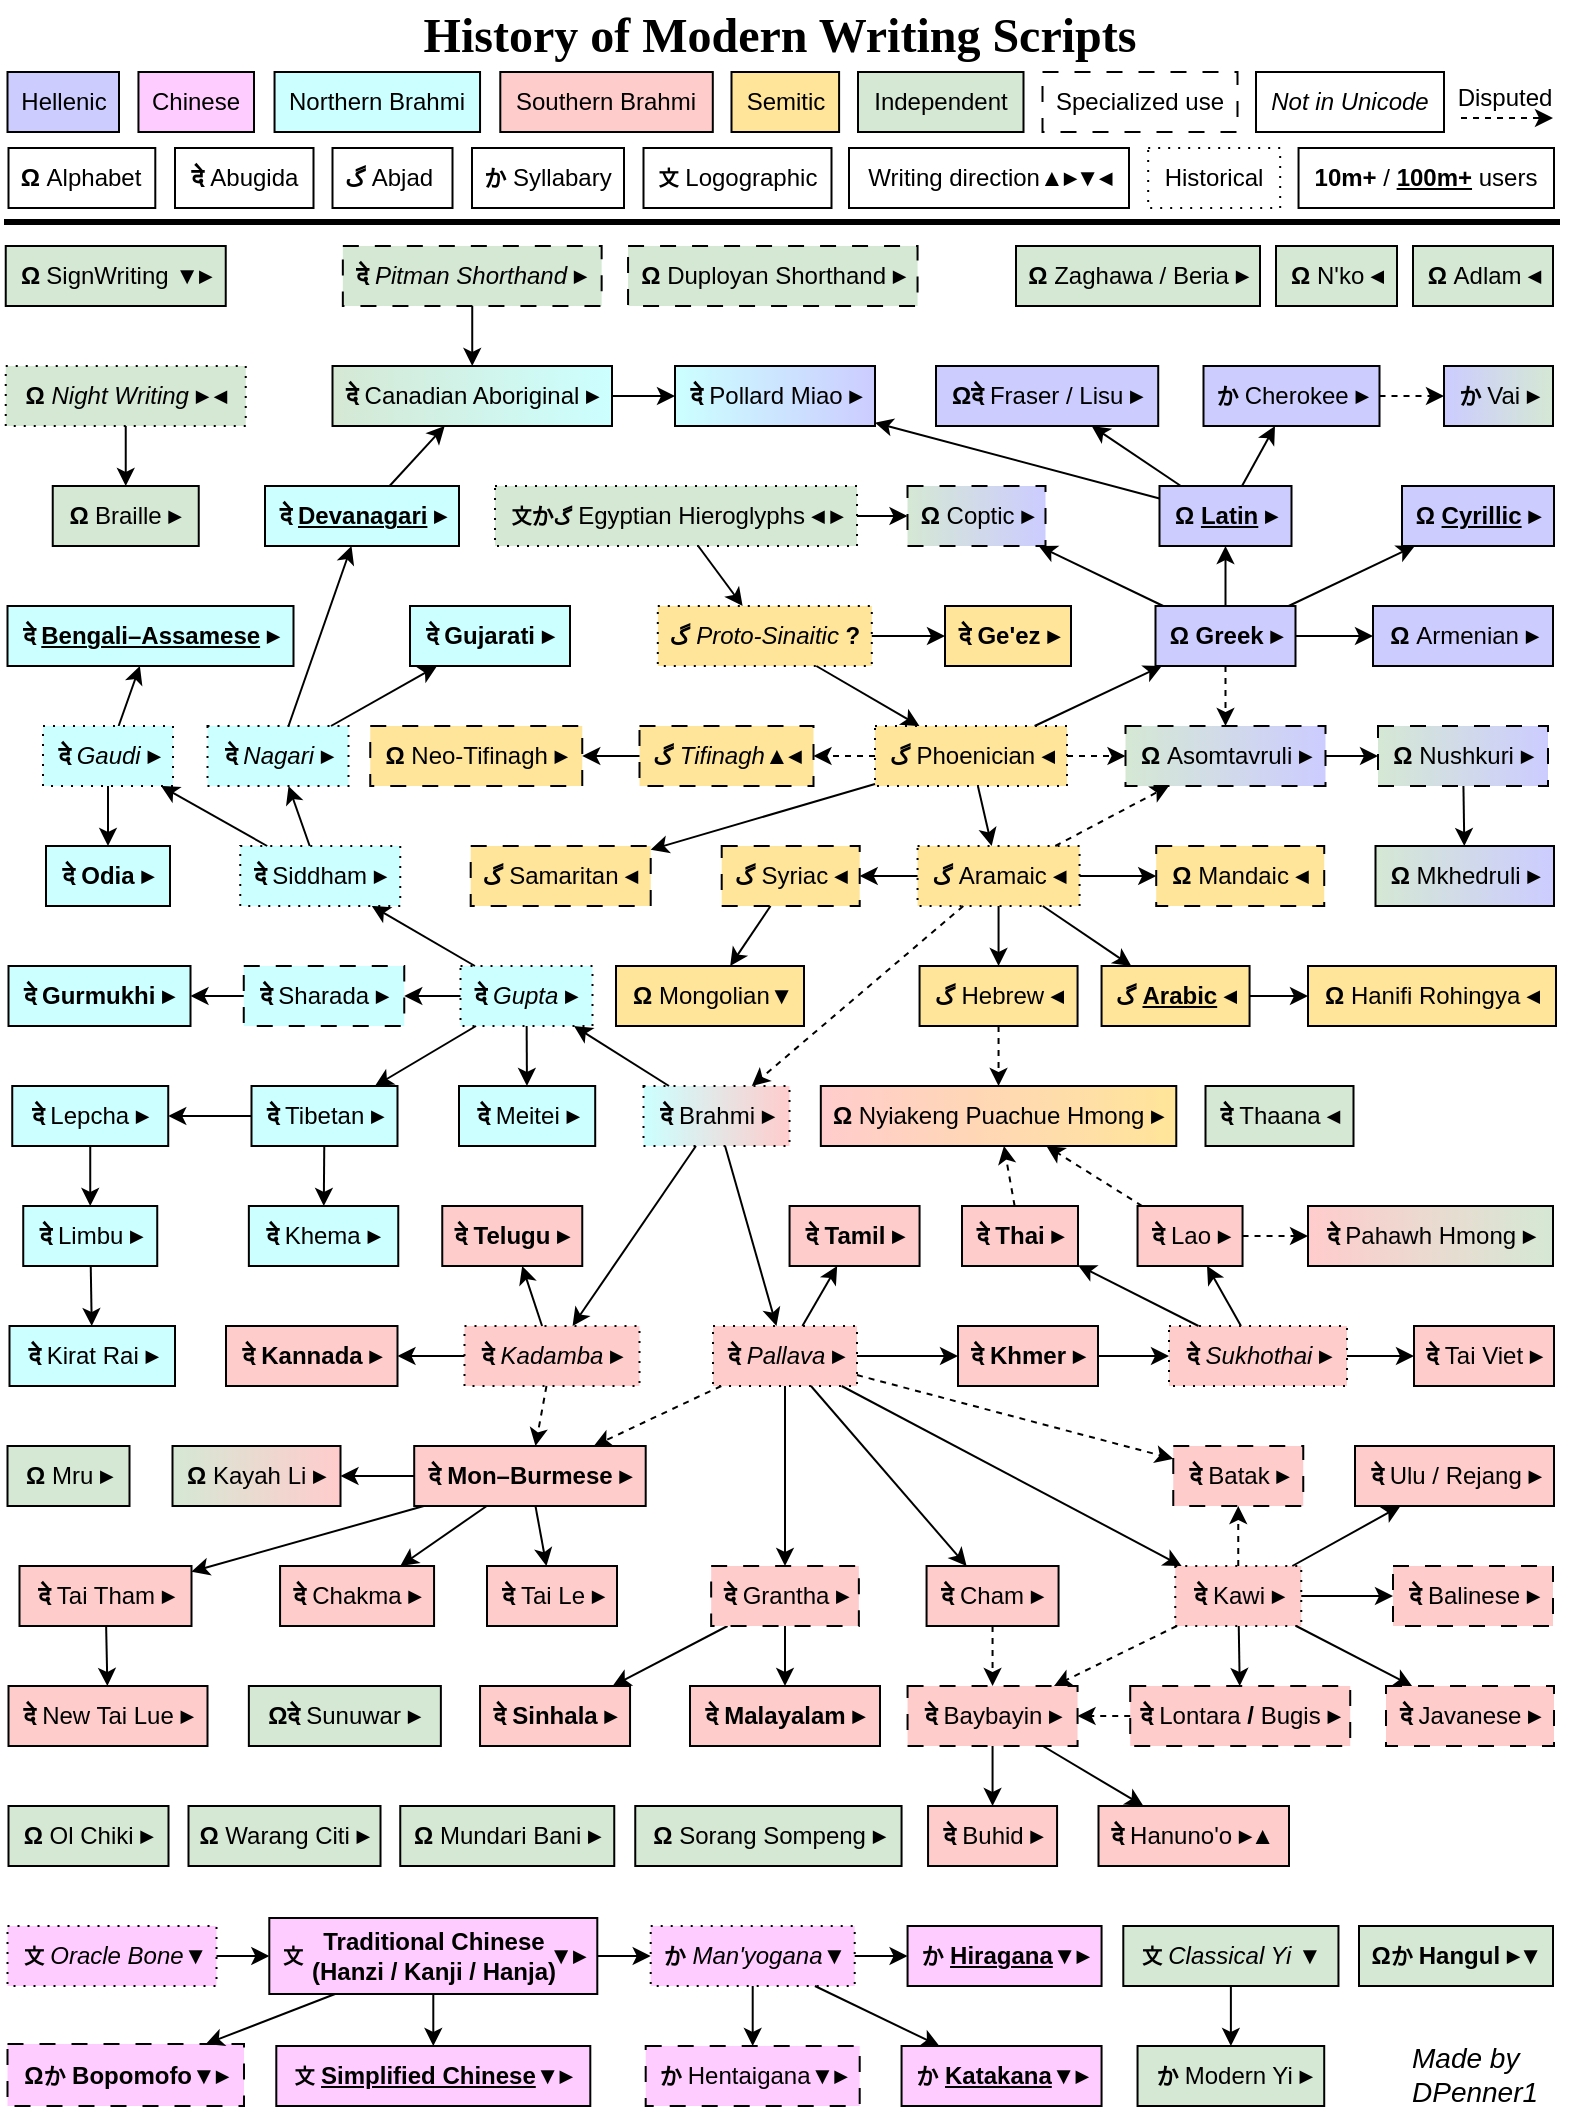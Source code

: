 <mxfile version="26.1.1">
  <diagram id="0" name="Page-1">
    <mxGraphModel dx="717" dy="498" grid="1" gridSize="10" guides="1" tooltips="1" connect="1" arrows="1" fold="1" page="1" pageScale="1" pageWidth="850" pageHeight="1100" math="0" shadow="0">
      <root>
        <mxCell id="0" />
        <mxCell id="1" parent="0" />
        <UserObject label="&lt;b&gt;Ω&amp;nbsp;&lt;/b&gt;&lt;u&gt;Latin&lt;/u&gt;&amp;nbsp;▸" link="https://en.wikipedia.org/wiki/Latin_script" linkTarget="_blank" id="88">
          <mxCell style="whiteSpace=wrap;html=1;fontStyle=1;fillColor=#CCCCFF;" parent="1" vertex="1">
            <mxGeometry x="602.75" y="260" width="66" height="30" as="geometry" />
          </mxCell>
        </UserObject>
        <UserObject label="&lt;font style=&quot;font-weight: 700; font-size: 10px;&quot;&gt;文&lt;/font&gt;&lt;span style=&quot;font-size: 11px; font-weight: 700;&quot;&gt;か&lt;/span&gt;&lt;span style=&quot;font-weight: 700;&quot;&gt;&lt;font style=&quot;font-size: 10px;&quot;&gt;گ&lt;/font&gt;&lt;/span&gt;&lt;span style=&quot;font-weight: 700;&quot;&gt;&amp;nbsp;&lt;/span&gt;Egyptian Hieroglyphs&amp;nbsp;&lt;b&gt;◂&amp;nbsp;&lt;/b&gt;&lt;b&gt;▸&lt;/b&gt;" link="https://en.wikipedia.org/wiki/Egyptian_hieroglyphs" linkTarget="_blank" id="2">
          <mxCell style="whiteSpace=wrap;html=1;dashed=1;dashPattern=1 4;fillColor=#D5E8D4;" parent="1" vertex="1">
            <mxGeometry x="270.51" y="260" width="181" height="30" as="geometry" />
          </mxCell>
        </UserObject>
        <mxCell id="3" value="" style="endArrow=classic;html=1;" parent="1" source="2" target="7" edge="1">
          <mxGeometry width="50" height="50" relative="1" as="geometry">
            <mxPoint x="119.75" y="260" as="sourcePoint" />
            <mxPoint x="539.75" y="360" as="targetPoint" />
          </mxGeometry>
        </mxCell>
        <UserObject label="&lt;font style=&quot;font-style: normal; font-weight: 700; font-size: 11px;&quot;&gt;گ&lt;/font&gt;&lt;span style=&quot;font-style: normal; font-weight: 700;&quot;&gt;&amp;nbsp;&lt;/span&gt;Proto-Sinaitic &lt;span style=&quot;font-style: normal;&quot;&gt;&lt;b&gt;?&lt;/b&gt;&lt;/span&gt;" link="https://en.wikipedia.org/wiki/Proto-Sinaitic_script" id="7">
          <mxCell style="whiteSpace=wrap;html=1;dashed=1;dashPattern=1 4;fillColor=#FFE599;fontStyle=2" parent="1" vertex="1">
            <mxGeometry x="351.9" y="320" width="107" height="30" as="geometry" />
          </mxCell>
        </UserObject>
        <mxCell id="10" value="" style="endArrow=classic;html=1;" parent="1" source="2" target="16" edge="1">
          <mxGeometry x="145" y="370" width="50" height="50" as="geometry">
            <mxPoint x="149.75" y="450" as="sourcePoint" />
            <mxPoint x="310.475" y="290" as="targetPoint" />
          </mxGeometry>
        </mxCell>
        <mxCell id="13" value="" style="endArrow=classic;html=1;" parent="1" source="7" target="14" edge="1">
          <mxGeometry x="275" y="450" width="50" height="50" as="geometry">
            <mxPoint x="279.75" y="530" as="sourcePoint" />
            <mxPoint x="343.876" y="500" as="targetPoint" />
          </mxGeometry>
        </mxCell>
        <UserObject label="&lt;b&gt;दे&amp;nbsp;&lt;/b&gt;Ge&#39;ez&amp;nbsp;▸" link="https://en.wikipedia.org/wiki/Ge%CA%BDez_script" linkTarget="_blank" id="14">
          <mxCell style="whiteSpace=wrap;html=1;fontStyle=1;fillColor=#FFE599;" parent="1" vertex="1">
            <mxGeometry x="495.5" y="320" width="63" height="30" as="geometry" />
          </mxCell>
        </UserObject>
        <UserObject label="&lt;b&gt;Ω&amp;nbsp;&lt;/b&gt;Coptic&amp;nbsp;&lt;b&gt;▸&lt;/b&gt;" link="https://en.wikipedia.org/wiki/Coptic_script" linkTarget="_blank" id="16">
          <mxCell style="whiteSpace=wrap;html=1;dashed=1;gradientColor=#CCCCFF;fillColor=#D5E8D4;gradientDirection=east;glass=0;dashPattern=8 8;" parent="1" vertex="1">
            <mxGeometry x="476.75" y="260" width="69" height="30" as="geometry" />
          </mxCell>
        </UserObject>
        <UserObject label="&lt;font style=&quot;font-weight: 700; font-size: 11px;&quot;&gt;گ&lt;/font&gt;&lt;span style=&quot;font-weight: 700;&quot;&gt;&amp;nbsp;&lt;/span&gt;Phoenician&amp;nbsp;&lt;b&gt;◂&lt;/b&gt;" link="https://en.wikipedia.org/wiki/Phoenician_alphabet" linkTarget="_blank" id="18">
          <mxCell style="whiteSpace=wrap;html=1;dashed=1;dashPattern=1 4;fillColor=#FFE599;" parent="1" vertex="1">
            <mxGeometry x="460.5" y="380" width="96" height="30" as="geometry" />
          </mxCell>
        </UserObject>
        <mxCell id="19" value="" style="endArrow=classic;html=1;" parent="1" source="7" target="18" edge="1">
          <mxGeometry x="145" y="365" width="50" height="50" as="geometry">
            <mxPoint x="149.75" y="445" as="sourcePoint" />
            <mxPoint x="209.75" y="445" as="targetPoint" />
          </mxGeometry>
        </mxCell>
        <UserObject label="&lt;b&gt;Ω&amp;nbsp;&lt;/b&gt;Greek&amp;nbsp;▸" link="https://en.wikipedia.org/wiki/Greek_alphabet" linkTarget="_blank" id="20">
          <mxCell style="whiteSpace=wrap;html=1;fontStyle=1;strokeColor=#000000;fillColor=#CCCCFF;" parent="1" vertex="1">
            <mxGeometry x="600.75" y="320" width="70" height="30" as="geometry" />
          </mxCell>
        </UserObject>
        <mxCell id="21" value="" style="endArrow=classic;html=1;" parent="1" source="18" target="20" edge="1">
          <mxGeometry x="155" y="375" width="50" height="50" as="geometry">
            <mxPoint x="309.75" y="445" as="sourcePoint" />
            <mxPoint x="349.75" y="360" as="targetPoint" />
          </mxGeometry>
        </mxCell>
        <mxCell id="22" value="" style="endArrow=classic;html=1;" parent="1" source="20" target="16" edge="1">
          <mxGeometry x="203" y="225" width="50" height="50" as="geometry">
            <mxPoint x="441.917" y="270" as="sourcePoint" />
            <mxPoint x="438.583" y="210" as="targetPoint" />
          </mxGeometry>
        </mxCell>
        <UserObject label="&lt;font style=&quot;font-weight: 700; font-size: 11px;&quot;&gt;گ&lt;/font&gt;&lt;span style=&quot;font-weight: 700;&quot;&gt;&amp;nbsp;&lt;/span&gt;Aramaic&amp;nbsp;&lt;b&gt;◂&lt;/b&gt;" link="https://en.wikipedia.org/wiki/Aramaic_alphabet" linkTarget="_blank" id="23">
          <mxCell style="whiteSpace=wrap;html=1;dashed=1;dashPattern=1 4;fillColor=#FFE599;" parent="1" vertex="1">
            <mxGeometry x="481.78" y="440" width="81" height="30" as="geometry" />
          </mxCell>
        </UserObject>
        <mxCell id="25" value="" style="endArrow=classic;html=1;" parent="1" source="18" target="23" edge="1">
          <mxGeometry x="284" y="435" width="50" height="50" as="geometry">
            <mxPoint x="522.917" y="488" as="sourcePoint" />
            <mxPoint x="519.583" y="428" as="targetPoint" />
          </mxGeometry>
        </mxCell>
        <UserObject label="&lt;font style=&quot;font-size: 11px;&quot;&gt;گ&lt;/font&gt;&amp;nbsp;&lt;span style=&quot;font-weight: normal;&quot;&gt;Hebrew&lt;/span&gt;&lt;span style=&quot;font-weight: 400;&quot;&gt;&amp;nbsp;&lt;/span&gt;&lt;b&gt;◂&lt;/b&gt;" link="https://en.wikipedia.org/wiki/Hebrew_alphabet" linkTarget="_blank" id="26">
          <mxCell style="whiteSpace=wrap;html=1;fontStyle=1;fillColor=#FFE599;" parent="1" vertex="1">
            <mxGeometry x="482.78" y="500" width="79" height="30" as="geometry" />
          </mxCell>
        </UserObject>
        <mxCell id="27" value="" style="endArrow=classic;html=1;" parent="1" source="23" target="26" edge="1">
          <mxGeometry x="283" y="565" width="50" height="50" as="geometry">
            <mxPoint x="393.75" y="588" as="sourcePoint" />
            <mxPoint x="393.75" y="648" as="targetPoint" />
          </mxGeometry>
        </mxCell>
        <UserObject label="&lt;b&gt;दे&amp;nbsp;&lt;/b&gt;Brahmi&lt;span style=&quot;font-weight: 700;&quot;&gt;&amp;nbsp;▸&lt;/span&gt;" link="https://en.wikipedia.org/wiki/Brahmi_script" linkTarget="_blank" id="28">
          <mxCell style="whiteSpace=wrap;html=1;dashed=1;dashPattern=1 4;gradientColor=#FFCCCC;gradientDirection=east;fillColor=#CCFFFF;" parent="1" vertex="1">
            <mxGeometry x="344.75" y="560" width="73" height="30" as="geometry" />
          </mxCell>
        </UserObject>
        <mxCell id="29" value="" style="endArrow=classic;html=1;dashed=1;" parent="1" source="23" target="28" edge="1">
          <mxGeometry x="293" y="575" width="50" height="50" as="geometry">
            <mxPoint x="378.5" y="558" as="sourcePoint" />
            <mxPoint x="326" y="588" as="targetPoint" />
          </mxGeometry>
        </mxCell>
        <UserObject label="&lt;b style=&quot;font-style: normal;&quot;&gt;दे&lt;/b&gt;&lt;b style=&quot;font-style: normal; font-size: 11px;&quot;&gt;&amp;nbsp;&lt;/b&gt;Gupta&lt;span style=&quot;font-style: normal;&quot;&gt;&amp;nbsp;&lt;/span&gt;&lt;b style=&quot;font-style: normal;&quot;&gt;▸&lt;/b&gt;" link="https://en.wikipedia.org/wiki/Gupta_script" linkTarget="_blank" id="30">
          <mxCell style="whiteSpace=wrap;html=1;dashed=1;dashPattern=1 4;fillColor=#CCFFFF;fontStyle=2" parent="1" vertex="1">
            <mxGeometry x="253.25" y="500" width="66" height="30" as="geometry" />
          </mxCell>
        </UserObject>
        <mxCell id="31" value="" style="endArrow=classic;html=1;" parent="1" source="28" target="30" edge="1">
          <mxGeometry x="293" y="575" width="50" height="50" as="geometry">
            <mxPoint x="389.68" y="560" as="sourcePoint" />
            <mxPoint x="333.93" y="596.752" as="targetPoint" />
          </mxGeometry>
        </mxCell>
        <UserObject label="&lt;b&gt;दे&lt;/b&gt;&lt;b style=&quot;font-size: 11px;&quot;&gt;&amp;nbsp;&lt;/b&gt;Siddham&amp;nbsp;&lt;b&gt;▸&lt;/b&gt;" link="https://en.wikipedia.org/wiki/Siddha%E1%B9%83_script" linkTarget="_blank" id="33">
          <mxCell style="whiteSpace=wrap;html=1;dashed=1;dashPattern=1 4;fillColor=#CCFFFF;" parent="1" vertex="1">
            <mxGeometry x="143.13" y="440" width="80" height="30" as="geometry" />
          </mxCell>
        </UserObject>
        <mxCell id="34" value="" style="endArrow=classic;html=1;" parent="1" source="30" target="33" edge="1">
          <mxGeometry x="303" y="585" width="50" height="50" as="geometry">
            <mxPoint x="372.705" y="678" as="sourcePoint" />
            <mxPoint x="314.75" y="705.128" as="targetPoint" />
          </mxGeometry>
        </mxCell>
        <UserObject label="&lt;b&gt;दे&lt;/b&gt;&lt;b style=&quot;font-size: 11px;&quot;&gt;&amp;nbsp;&lt;/b&gt;&lt;span style=&quot;font-weight: normal;&quot;&gt;Tibetan&lt;/span&gt;&lt;span style=&quot;font-weight: 400;&quot;&gt;&amp;nbsp;&lt;/span&gt;&lt;b&gt;▸&lt;/b&gt;" link="https://en.wikipedia.org/wiki/Tibetan_script" linkTarget="_blank" id="39">
          <mxCell style="whiteSpace=wrap;html=1;fontStyle=1;fillColor=#CCFFFF;" parent="1" vertex="1">
            <mxGeometry x="148.75" y="560" width="73" height="30" as="geometry" />
          </mxCell>
        </UserObject>
        <mxCell id="40" value="" style="endArrow=classic;html=1;" parent="1" source="30" target="39" edge="1">
          <mxGeometry x="313" y="595" width="50" height="50" as="geometry">
            <mxPoint x="275.353" y="749" as="sourcePoint" />
            <mxPoint x="221.507" y="784" as="targetPoint" />
          </mxGeometry>
        </mxCell>
        <UserObject label="&lt;b&gt;दे&lt;/b&gt;&lt;b style=&quot;font-size: 11px;&quot;&gt;&amp;nbsp;&lt;/b&gt;&lt;u&gt;Bengali–Assamese&lt;/u&gt;&lt;span style=&quot;font-weight: 400;&quot;&gt;&amp;nbsp;&lt;/span&gt;&lt;b&gt;▸&lt;/b&gt;" link="https://en.wikipedia.org/wiki/Bengali%E2%80%93Assamese_script" linkTarget="_blank" id="41">
          <mxCell style="whiteSpace=wrap;html=1;fontStyle=1;fillColor=#CCFFFF;" parent="1" vertex="1">
            <mxGeometry x="26.75" y="320" width="143" height="30" as="geometry" />
          </mxCell>
        </UserObject>
        <mxCell id="42" value="" style="endArrow=classic;html=1;" parent="1" source="EHmsX5NUKX4iTEuCxSPg-271" target="41" edge="1">
          <mxGeometry x="323" y="605" width="50" height="50" as="geometry">
            <mxPoint x="149.75" y="775" as="sourcePoint" />
            <mxPoint x="89.75" y="775" as="targetPoint" />
          </mxGeometry>
        </mxCell>
        <UserObject label="&lt;b&gt;दे&lt;/b&gt;&lt;b style=&quot;font-size: 11px;&quot;&gt;&amp;nbsp;&lt;/b&gt;&lt;i&gt;Nagari&lt;/i&gt;&amp;nbsp;&lt;b&gt;▸&lt;/b&gt;" link="https://en.wikipedia.org/wiki/N%C4%81gar%C4%AB_script" linkTarget="_blank" id="43">
          <mxCell style="whiteSpace=wrap;html=1;dashed=1;dashPattern=1 4;fillColor=#CCFFFF;" parent="1" vertex="1">
            <mxGeometry x="126.75" y="380" width="70.5" height="30" as="geometry" />
          </mxCell>
        </UserObject>
        <UserObject label="&lt;b&gt;दे&lt;/b&gt;&lt;b style=&quot;font-size: 11px;&quot;&gt;&amp;nbsp;&lt;/b&gt;Gujarati&lt;span style=&quot;font-weight: 400;&quot;&gt;&amp;nbsp;&lt;/span&gt;&lt;b&gt;▸&lt;/b&gt;" link="https://en.wikipedia.org/wiki/Gujarati_script" linkTarget="_blank" id="45">
          <mxCell style="whiteSpace=wrap;html=1;fontStyle=1;fillColor=#CCFFFF;" parent="1" vertex="1">
            <mxGeometry x="228" y="320" width="80" height="30" as="geometry" />
          </mxCell>
        </UserObject>
        <mxCell id="46" value="" style="endArrow=classic;html=1;" parent="1" source="43" target="45" edge="1">
          <mxGeometry x="342" y="740" width="50" height="50" as="geometry">
            <mxPoint x="315.221" y="868" as="sourcePoint" />
            <mxPoint x="329.779" y="923" as="targetPoint" />
          </mxGeometry>
        </mxCell>
        <UserObject label="&lt;b&gt;दे&lt;/b&gt;&lt;b style=&quot;font-size: 11px;&quot;&gt;&amp;nbsp;&lt;/b&gt;&lt;u&gt;Devanagari&lt;/u&gt;&lt;span style=&quot;font-weight: 400;&quot;&gt;&amp;nbsp;&lt;/span&gt;&lt;b&gt;▸&lt;/b&gt;" link="https://en.wikipedia.org/wiki/Devanagari" linkTarget="_blank" id="47">
          <mxCell style="whiteSpace=wrap;html=1;fontStyle=1;fillColor=#CCFFFF;" parent="1" vertex="1">
            <mxGeometry x="155.5" y="260" width="97" height="30" as="geometry" />
          </mxCell>
        </UserObject>
        <mxCell id="48" value="" style="endArrow=classic;html=1;" parent="1" source="43" target="47" edge="1">
          <mxGeometry x="352" y="750" width="50" height="50" as="geometry">
            <mxPoint x="305.926" y="810" as="sourcePoint" />
            <mxPoint x="273.574" y="865" as="targetPoint" />
          </mxGeometry>
        </mxCell>
        <UserObject label="&lt;b&gt;दे&amp;nbsp;&lt;/b&gt;Khmer ▸" link="https://en.wikipedia.org/wiki/Khmer_script" linkTarget="_blank" id="49">
          <mxCell style="whiteSpace=wrap;html=1;fontStyle=1;fillColor=#FFCCCC;" parent="1" vertex="1">
            <mxGeometry x="502.0" y="680" width="70" height="30" as="geometry" />
          </mxCell>
        </UserObject>
        <UserObject label="&lt;b style=&quot;font-style: normal;&quot;&gt;दे&amp;nbsp;&lt;/b&gt;Pallava&lt;span style=&quot;font-style: normal; font-weight: 700;&quot;&gt;&amp;nbsp;▸&lt;/span&gt;" link="https://en.wikipedia.org/wiki/Pallava_script" linkTarget="_blank" id="50">
          <mxCell style="whiteSpace=wrap;html=1;dashed=1;dashPattern=1 4;fillColor=#FFCCCC;fontStyle=2" parent="1" vertex="1">
            <mxGeometry x="379.51" y="680" width="72" height="30" as="geometry" />
          </mxCell>
        </UserObject>
        <mxCell id="51" value="" style="endArrow=classic;html=1;" parent="1" source="28" target="50" edge="1">
          <mxGeometry x="303" y="585" width="50" height="50" as="geometry">
            <mxPoint x="632.285" y="605" as="sourcePoint" />
            <mxPoint x="315.93" y="707.128" as="targetPoint" />
          </mxGeometry>
        </mxCell>
        <UserObject label="&lt;b&gt;दे&amp;nbsp;&lt;/b&gt;Thai ▸" link="https://en.wikipedia.org/wiki/Thai_script" linkTarget="_blank" id="52">
          <mxCell style="whiteSpace=wrap;html=1;fontStyle=1;fillColor=#FFCCCC;" parent="1" vertex="1">
            <mxGeometry x="504" y="620" width="58" height="30" as="geometry" />
          </mxCell>
        </UserObject>
        <UserObject label="&lt;span title=&quot;Sanskrit-language text&quot;&gt;&lt;span lang=&quot;sa&quot;&gt;दे&amp;nbsp;&lt;/span&gt;&lt;/span&gt;&lt;span style=&quot;font-weight: normal;&quot;&gt;Lao&lt;/span&gt; ▸" link="https://en.wikipedia.org/wiki/Lao_script" id="53">
          <mxCell style="whiteSpace=wrap;html=1;fontStyle=1;fillColor=#FFCCCC;" parent="1" vertex="1">
            <mxGeometry x="591.77" y="620" width="52.5" height="30" as="geometry" />
          </mxCell>
        </UserObject>
        <mxCell id="54" value="" style="endArrow=classic;html=1;" parent="1" source="50" target="49" edge="1">
          <mxGeometry x="651" y="730" width="50" height="50" as="geometry">
            <mxPoint x="611.401" y="790" as="sourcePoint" />
            <mxPoint x="653.459" y="845" as="targetPoint" />
          </mxGeometry>
        </mxCell>
        <mxCell id="56" value="" style="endArrow=classic;html=1;" parent="1" source="EHmsX5NUKX4iTEuCxSPg-277" target="53" edge="1">
          <mxGeometry x="850" y="835" width="50" height="50" as="geometry">
            <mxPoint x="618.33" y="893" as="sourcePoint" />
            <mxPoint x="618.33" y="943" as="targetPoint" />
          </mxGeometry>
        </mxCell>
        <UserObject label="&lt;b&gt;दे Mon&lt;/b&gt;–Burmese&amp;nbsp;▸" link="https://en.wikipedia.org/wiki/Mon%E2%80%93Burmese_script" linkTarget="_blank" id="59">
          <mxCell style="whiteSpace=wrap;html=1;fontStyle=1;fillColor=#FFCCCC;" parent="1" vertex="1">
            <mxGeometry x="230.1" y="740" width="115.75" height="30" as="geometry" />
          </mxCell>
        </UserObject>
        <mxCell id="61" value="" style="endArrow=classic;html=1;dashed=1;" parent="1" source="50" target="59" edge="1">
          <mxGeometry x="636" y="705" width="50" height="50" as="geometry">
            <mxPoint x="584.882" y="769" as="sourcePoint" />
            <mxPoint x="290.07" y="740.77" as="targetPoint" />
          </mxGeometry>
        </mxCell>
        <UserObject label="&lt;b&gt;दे&amp;nbsp;&lt;/b&gt;Tamil&amp;nbsp;▸" link="https://en.wikipedia.org/wiki/Tamil_script" linkTarget="_blank" id="62">
          <mxCell style="whiteSpace=wrap;html=1;fontStyle=1;fillColor=#FFCCCC;" parent="1" vertex="1">
            <mxGeometry x="417.78" y="620" width="65" height="30" as="geometry" />
          </mxCell>
        </UserObject>
        <UserObject label="&lt;b style=&quot;font-style: normal;&quot;&gt;दे&amp;nbsp;&lt;/b&gt;Kadamba&lt;span style=&quot;font-style: normal; font-weight: 700;&quot;&gt;&amp;nbsp;▸&lt;/span&gt;" link="https://en.wikipedia.org/wiki/Kadamba_script" linkTarget="_blank" id="64">
          <mxCell style="whiteSpace=wrap;html=1;dashed=1;dashPattern=1 4;fillColor=#FFCCCC;fontStyle=2" parent="1" vertex="1">
            <mxGeometry x="255.25" y="680" width="87.5" height="30" as="geometry" />
          </mxCell>
        </UserObject>
        <UserObject label="&lt;b&gt;दे&amp;nbsp;&lt;/b&gt;Telugu&amp;nbsp;▸" link="https://en.wikipedia.org/wiki/Telugu_script" linkTarget="_blank" id="66">
          <mxCell style="whiteSpace=wrap;html=1;fontStyle=1;fillColor=#FFCCCC;" parent="1" vertex="1">
            <mxGeometry x="244.13" y="620" width="70" height="30" as="geometry" />
          </mxCell>
        </UserObject>
        <UserObject label="&lt;b&gt;दे&amp;nbsp;&lt;/b&gt;Kannada&amp;nbsp;▸" link="https://en.wikipedia.org/wiki/Kannada_script" linkTarget="_blank" id="67">
          <mxCell style="whiteSpace=wrap;html=1;fontStyle=1;fillColor=#FFCCCC;" parent="1" vertex="1">
            <mxGeometry x="136.0" y="680" width="85.75" height="30" as="geometry" />
          </mxCell>
        </UserObject>
        <mxCell id="69" value="" style="endArrow=classic;html=1;" parent="1" source="64" target="66" edge="1">
          <mxGeometry x="584" y="637" width="50" height="50" as="geometry">
            <mxPoint x="528.305" y="705" as="sourcePoint" />
            <mxPoint x="597.055" y="675" as="targetPoint" />
          </mxGeometry>
        </mxCell>
        <mxCell id="71" value="" style="endArrow=classic;html=1;" parent="1" source="64" target="67" edge="1">
          <mxGeometry x="740" y="517" width="50" height="50" as="geometry">
            <mxPoint x="684.305" y="585" as="sourcePoint" />
            <mxPoint x="753.055" y="555" as="targetPoint" />
          </mxGeometry>
        </mxCell>
        <UserObject label="&lt;font style=&quot;font-weight: 700; font-size: 11px;&quot;&gt;گ&lt;/font&gt;&lt;span style=&quot;font-weight: 700;&quot;&gt;&amp;nbsp;&lt;/span&gt;Syriac&amp;nbsp;&lt;b&gt;◂&lt;/b&gt;" link="https://en.wikipedia.org/wiki/Syriac_alphabet" linkTarget="_blank" id="72">
          <mxCell style="whiteSpace=wrap;html=1;dashed=1;fillColor=#FFE599;dashPattern=8 8;" parent="1" vertex="1">
            <mxGeometry x="383.85" y="440" width="69" height="30" as="geometry" />
          </mxCell>
        </UserObject>
        <mxCell id="73" value="" style="endArrow=classic;html=1;" parent="1" source="23" target="72" edge="1">
          <mxGeometry x="496" y="582" width="50" height="50" as="geometry">
            <mxPoint x="439.125" y="648" as="sourcePoint" />
            <mxPoint x="507.875" y="618" as="targetPoint" />
          </mxGeometry>
        </mxCell>
        <mxCell id="75" value="" style="endArrow=classic;html=1;" parent="1" source="23" target="76" edge="1">
          <mxGeometry x="662" y="472" width="50" height="50" as="geometry">
            <mxPoint x="569.75" y="538" as="sourcePoint" />
            <mxPoint x="475.25" y="484" as="targetPoint" />
          </mxGeometry>
        </mxCell>
        <UserObject label="&lt;font style=&quot;font-size: 11px;&quot;&gt;گ&lt;/font&gt;&amp;nbsp;&lt;u&gt;Arabic&lt;/u&gt;&amp;nbsp;&lt;b&gt;◂&lt;/b&gt;" link="https://en.wikipedia.org/wiki/Arabic_script" linkTarget="_blank" id="76">
          <mxCell style="whiteSpace=wrap;html=1;fontStyle=1;fillColor=#FFE599;" parent="1" vertex="1">
            <mxGeometry x="573.78" y="500" width="74" height="30" as="geometry" />
          </mxCell>
        </UserObject>
        <mxCell id="79" value="" style="endArrow=classic;html=1;" parent="1" source="72" target="80" edge="1">
          <mxGeometry x="672" y="482" width="50" height="50" as="geometry">
            <mxPoint x="559.75" y="520.551" as="sourcePoint" />
            <mxPoint x="584.75" y="429.0" as="targetPoint" />
          </mxGeometry>
        </mxCell>
        <UserObject label="&lt;b&gt;&amp;nbsp;Ω&amp;nbsp;&lt;/b&gt;Mongolian&lt;b&gt;▼&lt;/b&gt;" link="https://en.wikipedia.org/wiki/Mongolian_script" linkTarget="_blank" id="80">
          <mxCell style="whiteSpace=wrap;html=1;fillColor=#FFE599;" parent="1" vertex="1">
            <mxGeometry x="331" y="500" width="94" height="30" as="geometry" />
          </mxCell>
        </UserObject>
        <UserObject label="&lt;b&gt;Ω&amp;nbsp;&lt;/b&gt;Asomtavruli&lt;span style=&quot;font-weight: 700;&quot;&gt;&amp;nbsp;▸&lt;/span&gt;" link="https://en.wikipedia.org/wiki/Georgian_scripts" linkTarget="_blank" id="86">
          <mxCell style="whiteSpace=wrap;html=1;fontStyle=0;fillColor=#CCCCFF;gradientColor=#D5E8D4;gradientDirection=west;dashed=1;dashPattern=8 8;" parent="1" vertex="1">
            <mxGeometry x="585.75" y="380" width="100" height="30" as="geometry" />
          </mxCell>
        </UserObject>
        <UserObject label="&lt;b&gt;Ω&amp;nbsp;&lt;/b&gt;&lt;span style=&quot;font-weight: normal;&quot;&gt;Armenian&lt;/span&gt;&amp;nbsp;▸" link="https://en.wikipedia.org/wiki/Armenian_alphabet" linkTarget="_blank" id="87">
          <mxCell style="whiteSpace=wrap;html=1;fontStyle=1;fillColor=#CCCCFF;" parent="1" vertex="1">
            <mxGeometry x="709.5" y="320" width="90" height="30" as="geometry" />
          </mxCell>
        </UserObject>
        <UserObject label="&lt;b&gt;Ω&amp;nbsp;&lt;/b&gt;&lt;u&gt;Cyrillic&lt;/u&gt;&amp;nbsp;▸" link="https://en.wikipedia.org/wiki/Cyrillic_script" linkTarget="_blank" id="89">
          <mxCell style="whiteSpace=wrap;html=1;fontStyle=1;fillColor=#CCCCFF;" parent="1" vertex="1">
            <mxGeometry x="724" y="260" width="76" height="30" as="geometry" />
          </mxCell>
        </UserObject>
        <mxCell id="90" value="" style="endArrow=classic;html=1;" parent="1" source="20" target="89" edge="1">
          <mxGeometry x="175" y="395" width="50" height="50" as="geometry">
            <mxPoint x="434.75" y="335.968" as="sourcePoint" />
            <mxPoint x="524.75" y="338.871" as="targetPoint" />
          </mxGeometry>
        </mxCell>
        <mxCell id="92" value="" style="endArrow=classic;html=1;" parent="1" source="20" target="87" edge="1">
          <mxGeometry x="195" y="415" width="50" height="50" as="geometry">
            <mxPoint x="410.375" y="320" as="sourcePoint" />
            <mxPoint x="451.625" y="210" as="targetPoint" />
          </mxGeometry>
        </mxCell>
        <mxCell id="93" value="" style="endArrow=classic;html=1;dashed=1;" parent="1" source="20" target="86" edge="1">
          <mxGeometry x="303" y="585" width="50" height="50" as="geometry">
            <mxPoint x="414.25" y="550" as="sourcePoint" />
            <mxPoint x="414.25" y="640" as="targetPoint" />
          </mxGeometry>
        </mxCell>
        <mxCell id="111" value="" style="endArrow=classic;html=1;" parent="1" source="50" target="62" edge="1">
          <mxGeometry x="409" y="580" width="50" height="50" as="geometry">
            <mxPoint x="520.93" y="797.195" as="sourcePoint" />
            <mxPoint x="571.93" y="588.415" as="targetPoint" />
          </mxGeometry>
        </mxCell>
        <UserObject label="&lt;b&gt;दे&amp;nbsp;&lt;/b&gt;Tai Viet&lt;span style=&quot;font-weight: 700;&quot;&gt;&amp;nbsp;▸&lt;/span&gt;" link="https://en.wikipedia.org/wiki/Tai_Viet_script" linkTarget="_blank" id="115">
          <mxCell style="whiteSpace=wrap;html=1;fillColor=#FFCCCC;" parent="1" vertex="1">
            <mxGeometry x="730.0" y="680" width="70" height="30" as="geometry" />
          </mxCell>
        </UserObject>
        <mxCell id="116" value="" style="endArrow=classic;html=1;" parent="1" source="EHmsX5NUKX4iTEuCxSPg-277" target="115" edge="1">
          <mxGeometry x="860" y="845" width="50" height="50" as="geometry">
            <mxPoint x="593.93" y="958" as="sourcePoint" />
            <mxPoint x="620.93" y="998" as="targetPoint" />
          </mxGeometry>
        </mxCell>
        <UserObject label="&lt;b&gt;Ω&lt;/b&gt;&lt;span style=&quot;font-size: 11px;&quot;&gt;か&amp;nbsp;&lt;/span&gt;Hangul ▸&lt;b&gt;▼&lt;/b&gt;" link="https://en.wikipedia.org/wiki/Hangul" linkTarget="_blank" id="118">
          <mxCell style="whiteSpace=wrap;html=1;fontStyle=1;fillColor=#D5E8D4;" parent="1" vertex="1">
            <mxGeometry x="702.5" y="980" width="97" height="30" as="geometry" />
          </mxCell>
        </UserObject>
        <UserObject label="&lt;span style=&quot;font-weight: 700;&quot;&gt;&lt;font style=&quot;font-size: 10px;&quot;&gt;&amp;nbsp;文&lt;/font&gt;&lt;/span&gt;&lt;span style=&quot;font-size: 11px; font-weight: 700;&quot;&gt;&amp;nbsp;&lt;/span&gt;&lt;i&gt;Oracle Bone&lt;/i&gt;&lt;b&gt;▼&lt;/b&gt;" link="https://en.wikipedia.org/wiki/Oracle_bone_script" linkTarget="_blank" id="120">
          <mxCell style="whiteSpace=wrap;html=1;dashed=1;dashPattern=1 4;fillColor=#FFCCFF;" parent="1" vertex="1">
            <mxGeometry x="26.75" y="980" width="104.5" height="30" as="geometry" />
          </mxCell>
        </UserObject>
        <UserObject label="&lt;font style=&quot;font-size: 10px;&quot;&gt;文&lt;/font&gt; &lt;u&gt;Simplified Chinese&lt;/u&gt;&lt;b&gt;▼&lt;/b&gt;▸" link="https://en.wikipedia.org/wiki/Simplified_Chinese_characters" linkTarget="_blank" id="123">
          <mxCell style="whiteSpace=wrap;html=1;fontStyle=1;fillColor=#FFCCFF;" parent="1" vertex="1">
            <mxGeometry x="161.15" y="1040" width="157" height="30" as="geometry" />
          </mxCell>
        </UserObject>
        <mxCell id="124" value="" style="endArrow=classic;html=1;" parent="1" source="119" target="123" edge="1">
          <mxGeometry x="878" y="845" width="50" height="50" as="geometry">
            <mxPoint x="238.47" y="1066" as="sourcePoint" />
            <mxPoint x="180.97" y="1112.104" as="targetPoint" />
          </mxGeometry>
        </mxCell>
        <UserObject label="&lt;font style=&quot;&quot;&gt;&lt;span style=&quot;font-weight: 700;&quot;&gt;&lt;font style=&quot;font-size: 11px;&quot;&gt;&amp;nbsp;か&lt;/font&gt;&lt;/span&gt;&lt;span style=&quot;font-size: 12px; font-weight: 700;&quot;&gt;&amp;nbsp;&lt;/span&gt;&lt;i&gt;Man&#39;yogana&lt;/i&gt;&lt;/font&gt;&lt;b&gt;▼&lt;/b&gt;" link="https://en.wikipedia.org/wiki/Man%27y%C5%8Dgana" id="125">
          <mxCell style="whiteSpace=wrap;html=1;dashed=1;dashPattern=1 4;fillColor=#FFCCFF;fontFamily=Helvetica;fontSize=12;" parent="1" vertex="1">
            <mxGeometry x="348.35" y="980" width="102" height="30" as="geometry" />
          </mxCell>
        </UserObject>
        <mxCell id="127" value="" style="endArrow=classic;html=1;" parent="1" source="119" target="125" edge="1">
          <mxGeometry x="888" y="855" width="50" height="50" as="geometry">
            <mxPoint x="313.47" y="1051" as="sourcePoint" />
            <mxPoint x="267.899" y="1206" as="targetPoint" />
          </mxGeometry>
        </mxCell>
        <UserObject label="&lt;font style=&quot;font-size: 11px;&quot;&gt;か&lt;/font&gt; &lt;u&gt;Hiragana&lt;/u&gt;&lt;b&gt;▼&lt;/b&gt;▸" link="https://en.wikipedia.org/wiki/Hiragana" linkTarget="_blank" id="128">
          <mxCell style="whiteSpace=wrap;html=1;fontStyle=1;fillColor=#FFCCFF;fontFamily=Helvetica;" parent="1" vertex="1">
            <mxGeometry x="476.78" y="980" width="97" height="30" as="geometry" />
          </mxCell>
        </UserObject>
        <UserObject label="&lt;font style=&quot;font-size: 11px;&quot;&gt;か&lt;/font&gt; &lt;u&gt;Katakana&lt;/u&gt;&lt;b&gt;▼&lt;/b&gt;▸" link="https://en.wikipedia.org/wiki/Katakana" linkTarget="_blank" id="130">
          <mxCell style="whiteSpace=wrap;html=1;fontStyle=1;fillColor=#FFCCFF;" parent="1" vertex="1">
            <mxGeometry x="473.78" y="1040" width="100" height="30" as="geometry" />
          </mxCell>
        </UserObject>
        <mxCell id="131" value="" style="endArrow=classic;html=1;" parent="1" source="125" target="130" edge="1">
          <mxGeometry x="897" y="920" width="50" height="50" as="geometry">
            <mxPoint x="125.63" y="1166" as="sourcePoint" />
            <mxPoint x="186.63" y="1166" as="targetPoint" />
          </mxGeometry>
        </mxCell>
        <UserObject label="&lt;span style=&quot;font-weight: 700; font-size: 11px;&quot;&gt;&lt;font style=&quot;font-size: 11px;&quot;&gt;か&lt;/font&gt;&amp;nbsp;&lt;/span&gt;Hentaigana&lt;b&gt;▼&lt;/b&gt;&lt;span style=&quot;font-weight: 700;&quot;&gt;▸&lt;/span&gt;" link="https://en.wikipedia.org/wiki/Hentaigana" linkTarget="_blank" id="132">
          <mxCell style="whiteSpace=wrap;html=1;dashed=1;fillColor=#FFCCFF;dashPattern=8 8;" parent="1" vertex="1">
            <mxGeometry x="345.85" y="1040" width="107" height="30" as="geometry" />
          </mxCell>
        </UserObject>
        <mxCell id="133" value="" style="endArrow=classic;html=1;" parent="1" source="125" target="128" edge="1">
          <mxGeometry x="907" y="930" width="50" height="50" as="geometry">
            <mxPoint x="242.821" y="1126" as="sourcePoint" />
            <mxPoint x="302.859" y="1161" as="targetPoint" />
          </mxGeometry>
        </mxCell>
        <mxCell id="136" value="" style="endArrow=classic;html=1;" parent="1" source="125" target="132" edge="1">
          <mxGeometry x="1173" y="930" width="50" height="50" as="geometry">
            <mxPoint x="404.63" y="1196" as="sourcePoint" />
            <mxPoint x="465.63" y="1196" as="targetPoint" />
          </mxGeometry>
        </mxCell>
        <mxCell id="137" value="History of Modern Writing Scripts&lt;br&gt;" style="text;html=1;strokeColor=none;fillColor=none;align=center;verticalAlign=middle;whiteSpace=wrap;overflow=hidden;dashed=1;dashPattern=1 4;fontSize=24;fontFamily=Times New Roman;fontStyle=1" parent="1" vertex="1">
          <mxGeometry x="228.0" y="17" width="370" height="36" as="geometry" />
        </mxCell>
        <UserObject label="&lt;span style=&quot;font-size: 11px; font-weight: 700;&quot;&gt;か&amp;nbsp;&lt;/span&gt;Cherokee&lt;span style=&quot;font-weight: 700;&quot;&gt;&amp;nbsp;▸&lt;/span&gt;" link="https://en.wikipedia.org/wiki/Cherokee_syllabary" linkTarget="_blank" id="138">
          <mxCell style="whiteSpace=wrap;html=1;fillColor=#CCCCFF;" parent="1" vertex="1">
            <mxGeometry x="624.75" y="200" width="88" height="30" as="geometry" />
          </mxCell>
        </UserObject>
        <mxCell id="139" value="" style="endArrow=classic;html=1;" parent="1" source="88" target="138" edge="1">
          <mxGeometry x="195" y="415" width="50" height="50" as="geometry">
            <mxPoint x="401.987" y="310" as="sourcePoint" />
            <mxPoint x="390.013" y="245" as="targetPoint" />
          </mxGeometry>
        </mxCell>
        <UserObject label="&lt;span style=&quot;font-size: 11px; font-weight: 700;&quot;&gt;か&amp;nbsp;&lt;/span&gt;Vai&lt;span style=&quot;font-weight: 700;&quot;&gt;&amp;nbsp;▸&lt;/span&gt;" link="https://en.wikipedia.org/wiki/Vai_syllabary" linkTarget="_blank" id="140">
          <mxCell style="whiteSpace=wrap;html=1;fillColor=#CCCCFF;gradientColor=#D5E8D4;gradientDirection=east;" parent="1" vertex="1">
            <mxGeometry x="745" y="200" width="54.5" height="30" as="geometry" />
          </mxCell>
        </UserObject>
        <mxCell id="141" value="" style="endArrow=classic;html=1;dashed=1;" parent="1" source="138" target="140" edge="1">
          <mxGeometry x="95" y="428" width="50" height="50" as="geometry">
            <mxPoint x="701.75" y="215" as="sourcePoint" />
            <mxPoint x="196.886" y="193" as="targetPoint" />
          </mxGeometry>
        </mxCell>
        <UserObject label="&lt;b&gt;दे&amp;nbsp;&lt;/b&gt;Canadian Aboriginal&amp;nbsp;&lt;span style=&quot;font-weight: 700;&quot;&gt;▸&lt;/span&gt;" link="https://en.wikipedia.org/wiki/Canadian_Aboriginal_syllabics" linkTarget="_blank" id="142">
          <mxCell style="whiteSpace=wrap;html=1;fillColor=#CCFFFF;gradientColor=#D5E8D4;gradientDirection=west;" parent="1" vertex="1">
            <mxGeometry x="189.25" y="200" width="139.75" height="30" as="geometry" />
          </mxCell>
        </UserObject>
        <mxCell id="143" value="" style="endArrow=classic;html=1;" parent="1" source="47" target="142" edge="1">
          <mxGeometry x="364" y="850" width="50" height="50" as="geometry">
            <mxPoint x="379.697" y="920" as="sourcePoint" />
            <mxPoint x="409.803" y="985" as="targetPoint" />
          </mxGeometry>
        </mxCell>
        <UserObject label="&lt;b style=&quot;font-style: normal;&quot;&gt;दे&lt;/b&gt;&lt;b style=&quot;font-style: normal;&quot;&gt;&amp;nbsp;&lt;/b&gt;Pitman Shorthand&amp;nbsp;&lt;span style=&quot;font-style: normal; font-weight: 700;&quot;&gt;▸&lt;/span&gt;" link="https://en.wikipedia.org/wiki/Pitman_shorthand" linkTarget="_blank" id="144">
          <mxCell style="whiteSpace=wrap;html=1;dashed=1;fillColor=#D5E8D4;fontStyle=2;dashPattern=8 8;" parent="1" vertex="1">
            <mxGeometry x="194.42" y="140" width="129.4" height="30" as="geometry" />
          </mxCell>
        </UserObject>
        <mxCell id="145" value="" style="endArrow=classic;html=1;" parent="1" source="144" target="142" edge="1">
          <mxGeometry x="898" y="865" width="50" height="50" as="geometry">
            <mxPoint x="316.9" y="1105" as="sourcePoint" />
            <mxPoint x="377.9" y="1105" as="targetPoint" />
          </mxGeometry>
        </mxCell>
        <UserObject label="&lt;b&gt;दे&lt;/b&gt;&lt;b style=&quot;font-size: 11px;&quot;&gt;&amp;nbsp;&lt;/b&gt;Gurmukhi&lt;span style=&quot;font-weight: 400;&quot;&gt;&amp;nbsp;&lt;/span&gt;&lt;b&gt;▸&lt;/b&gt;" link="https://en.wikipedia.org/wiki/Gurmukhi" linkTarget="_blank" id="146">
          <mxCell style="whiteSpace=wrap;html=1;fontStyle=1;fillColor=#CCFFFF;" parent="1" vertex="1">
            <mxGeometry x="27.25" y="500" width="91" height="30" as="geometry" />
          </mxCell>
        </UserObject>
        <UserObject label="&lt;b style=&quot;font-style: normal;&quot;&gt;दे&amp;nbsp;&lt;/b&gt;&lt;span style=&quot;font-style: normal;&quot;&gt;Kawi&lt;/span&gt;&lt;span style=&quot;font-style: normal; font-weight: 700;&quot;&gt;&amp;nbsp;▸&lt;/span&gt;" link="https://en.wikipedia.org/wiki/Kawi_script" linkTarget="_blank" id="151">
          <mxCell style="whiteSpace=wrap;html=1;dashed=1;dashPattern=1 4;fillColor=#FFCCCC;fontStyle=2" parent="1" vertex="1">
            <mxGeometry x="610.63" y="800" width="63" height="30" as="geometry" />
          </mxCell>
        </UserObject>
        <mxCell id="152" value="" style="endArrow=classic;html=1;" parent="1" source="50" target="151" edge="1">
          <mxGeometry x="661" y="740" width="50" height="50" as="geometry">
            <mxPoint x="518.713" y="750" as="sourcePoint" />
            <mxPoint x="574.147" y="835" as="targetPoint" />
          </mxGeometry>
        </mxCell>
        <mxCell id="160" value="" style="endArrow=classic;html=1;" parent="1" source="T748fFu64r8brhYCckHo-256" target="162" edge="1">
          <mxGeometry x="313" y="595" width="50" height="50" as="geometry">
            <mxPoint x="600.93" y="635" as="sourcePoint" />
            <mxPoint x="547.341" y="636" as="targetPoint" />
          </mxGeometry>
        </mxCell>
        <UserObject label="&lt;b&gt;दे&amp;nbsp;&lt;/b&gt;Sinhala&amp;nbsp;▸" link="https://en.wikipedia.org/wiki/Sinhala_script" linkTarget="_blank" id="161">
          <mxCell style="whiteSpace=wrap;html=1;fontStyle=1;fillColor=#FFCCCC;" parent="1" vertex="1">
            <mxGeometry x="263.02" y="860" width="75" height="30" as="geometry" />
          </mxCell>
        </UserObject>
        <UserObject label="&lt;b&gt;दे&amp;nbsp;&lt;/b&gt;Malayalam&amp;nbsp;▸" link="https://en.wikipedia.org/wiki/Malayalam_script" linkTarget="_blank" id="162">
          <mxCell style="whiteSpace=wrap;html=1;fontStyle=1;fillColor=#FFCCCC;" parent="1" vertex="1">
            <mxGeometry x="368" y="860" width="95" height="30" as="geometry" />
          </mxCell>
        </UserObject>
        <UserObject label="&lt;span style=&quot;font-weight: 700;&quot;&gt;&lt;font style=&quot;font-size: 10px;&quot;&gt;文&lt;/font&gt;&lt;/span&gt;&lt;span style=&quot;font-size: 11px; font-weight: 700;&quot;&gt;&amp;nbsp;&lt;/span&gt;&lt;i&gt;Classical Yi&lt;/i&gt;&amp;nbsp;&lt;b&gt;▼&lt;/b&gt;" link="https://en.wikipedia.org/wiki/Yi_script" linkTarget="_blank" id="167">
          <mxCell style="whiteSpace=wrap;html=1;fillColor=#D5E8D4;" parent="1" vertex="1">
            <mxGeometry x="584.65" y="980" width="107.58" height="30" as="geometry" />
          </mxCell>
        </UserObject>
        <UserObject label="&lt;span style=&quot;font-size: 11px; font-weight: 700;&quot;&gt;&amp;nbsp;か&amp;nbsp;&lt;/span&gt;Modern Yi&amp;nbsp;&lt;span style=&quot;font-weight: 700;&quot;&gt;▸&lt;/span&gt;" link="https://en.wikipedia.org/wiki/Yi_script" linkTarget="_blank" id="168">
          <mxCell style="whiteSpace=wrap;html=1;fillColor=#D5E8D4;" parent="1" vertex="1">
            <mxGeometry x="591.77" y="1040" width="93.34" height="30" as="geometry" />
          </mxCell>
        </UserObject>
        <mxCell id="169" value="" style="endArrow=classic;html=1;" parent="1" source="167" target="168" edge="1">
          <mxGeometry x="1084" y="945" width="50" height="50" as="geometry">
            <mxPoint x="1215.28" y="1199" as="sourcePoint" />
            <mxPoint x="1260.28" y="1259" as="targetPoint" />
          </mxGeometry>
        </mxCell>
        <UserObject label="&lt;font style=&quot;font-weight: 700; font-size: 11px;&quot;&gt;گ&lt;/font&gt;&lt;span style=&quot;font-weight: 700;&quot;&gt;&amp;nbsp;&lt;/span&gt;&lt;i&gt;Tifinagh&lt;/i&gt;▲&lt;b&gt;◂&lt;/b&gt;" link="https://en.wikipedia.org/wiki/Tifinagh" linkTarget="_blank" id="170">
          <mxCell style="whiteSpace=wrap;html=1;dashed=1;fillColor=#FFE599;dashPattern=8 8;" parent="1" vertex="1">
            <mxGeometry x="342.75" y="380" width="87" height="30" as="geometry" />
          </mxCell>
        </UserObject>
        <UserObject label="&lt;b&gt;दे&amp;nbsp;&lt;/b&gt;Thaana&amp;nbsp;&lt;b&gt;◂&lt;/b&gt;" link="https://en.wikipedia.org/wiki/Thaana" linkTarget="_blank" id="174">
          <mxCell style="whiteSpace=wrap;html=1;fillColor=#D5E8D4;gradientColor=none;gradientDirection=east;" parent="1" vertex="1">
            <mxGeometry x="625.75" y="560" width="74" height="30" as="geometry" />
          </mxCell>
        </UserObject>
        <UserObject label="&lt;b&gt;दे&amp;nbsp;&lt;/b&gt;Batak&lt;span style=&quot;font-weight: 700;&quot;&gt;&amp;nbsp;▸&lt;/span&gt;" link="https://en.wikipedia.org/wiki/Batak_script" linkTarget="_blank" id="177">
          <mxCell style="whiteSpace=wrap;html=1;fillColor=#FFCCCC;dashed=1;dashPattern=8 8;" parent="1" vertex="1">
            <mxGeometry x="609.63" y="740" width="65" height="30" as="geometry" />
          </mxCell>
        </UserObject>
        <mxCell id="180" value="" style="endArrow=classic;html=1;dashed=1;" parent="1" source="151" target="177" edge="1">
          <mxGeometry x="303" y="585" width="50" height="50" as="geometry">
            <mxPoint x="518.74" y="525.5" as="sourcePoint" />
            <mxPoint x="512.44" y="595.5" as="targetPoint" />
          </mxGeometry>
        </mxCell>
        <mxCell id="183" value="" style="endArrow=classic;html=1;" parent="1" source="120" target="119" edge="1">
          <mxGeometry x="963" y="820" width="50" height="50" as="geometry">
            <mxPoint x="244.53" y="1038" as="sourcePoint" />
            <mxPoint x="239.03" y="1138.292" as="targetPoint" />
          </mxGeometry>
        </mxCell>
        <UserObject label="&lt;b&gt;Ω&lt;/b&gt;&lt;span style=&quot;font-size: 11px;&quot;&gt;&lt;b&gt;か&lt;/b&gt;&lt;/span&gt;&amp;nbsp;&lt;b&gt;Bopomofo▼&lt;/b&gt;&lt;span style=&quot;font-weight: 700;&quot;&gt;▸&lt;/span&gt;" link="https://en.wikipedia.org/wiki/Bopomofo" linkTarget="_blank" id="184">
          <mxCell style="whiteSpace=wrap;html=1;dashed=1;fillColor=#FFCCFF;dashPattern=8 8;" parent="1" vertex="1">
            <mxGeometry x="26.75" y="1039" width="118.25" height="31" as="geometry" />
          </mxCell>
        </UserObject>
        <mxCell id="185" value="" style="endArrow=classic;html=1;" parent="1" source="119" target="184" edge="1">
          <mxGeometry x="973" y="830" width="50" height="50" as="geometry">
            <mxPoint x="201.825" y="1036" as="sourcePoint" />
            <mxPoint x="307.75" y="1112.682" as="targetPoint" />
          </mxGeometry>
        </mxCell>
        <UserObject label="&lt;b&gt;दे&amp;nbsp;&lt;/b&gt;Buhid&lt;span style=&quot;font-weight: 700;&quot;&gt;&amp;nbsp;▸&lt;/span&gt;" link="https://en.wikipedia.org/wiki/Buhid_script" linkTarget="_blank" id="190">
          <mxCell style="whiteSpace=wrap;html=1;fillColor=#FFCCCC;" parent="1" vertex="1">
            <mxGeometry x="487.03" y="920" width="64.5" height="30" as="geometry" />
          </mxCell>
        </UserObject>
        <mxCell id="191" value="" style="endArrow=classic;html=1;dashed=1;" parent="1" source="151" target="EHmsX5NUKX4iTEuCxSPg-285" edge="1">
          <mxGeometry x="671" y="750" width="50" height="50" as="geometry">
            <mxPoint x="605.71" y="680" as="sourcePoint" />
            <mxPoint x="693.71" y="736.73" as="targetPoint" />
          </mxGeometry>
        </mxCell>
        <UserObject label="&lt;b&gt;दे&amp;nbsp;&lt;/b&gt;Cham&lt;span style=&quot;font-weight: 700;&quot;&gt;&amp;nbsp;▸&lt;/span&gt;" link="https://en.wikipedia.org/wiki/Cham_script" linkTarget="_blank" id="197">
          <mxCell style="whiteSpace=wrap;html=1;fontStyle=0;fillColor=#FFCCCC;" parent="1" vertex="1">
            <mxGeometry x="486.28" y="800" width="66" height="30" as="geometry" />
          </mxCell>
        </UserObject>
        <mxCell id="198" value="" style="endArrow=classic;html=1;" parent="1" source="50" target="197" edge="1">
          <mxGeometry x="691" y="770" width="50" height="50" as="geometry">
            <mxPoint x="595.93" y="928" as="sourcePoint" />
            <mxPoint x="523.93" y="895.257" as="targetPoint" />
          </mxGeometry>
        </mxCell>
        <UserObject label="&lt;b&gt;दे&amp;nbsp;&lt;/b&gt;Hanuno&#39;o&amp;nbsp;&lt;span style=&quot;font-weight: 700;&quot;&gt;▸&lt;/span&gt;▲" link="https://en.wikipedia.org/wiki/Hanunoo_script" linkTarget="_blank" id="199">
          <mxCell style="whiteSpace=wrap;html=1;fillColor=#FFCCCC;" parent="1" vertex="1">
            <mxGeometry x="572.25" y="920" width="95.25" height="30" as="geometry" />
          </mxCell>
        </UserObject>
        <UserObject label="&lt;b&gt;दे&lt;/b&gt;&lt;b style=&quot;font-size: 11px;&quot;&gt;&amp;nbsp;&lt;/b&gt;Pahawh Hmong&amp;nbsp;&lt;span style=&quot;font-weight: 700;&quot;&gt;▸&lt;/span&gt;" link="https://en.wikipedia.org/wiki/Pahawh_Hmong" linkTarget="_blank" id="203">
          <mxCell style="whiteSpace=wrap;html=1;fillColor=#FFCCCC;gradientColor=#D5E8D4;gradientDirection=east;" parent="1" vertex="1">
            <mxGeometry x="677.0" y="620" width="122.5" height="30" as="geometry" />
          </mxCell>
        </UserObject>
        <UserObject label="&lt;b&gt;दे&amp;nbsp;&lt;/b&gt;Tai Tham&lt;span style=&quot;font-weight: 700;&quot;&gt;&amp;nbsp;▸&lt;/span&gt;" link="https://en.wikipedia.org/wiki/Tai_Tham_script" linkTarget="_blank" id="204">
          <mxCell style="whiteSpace=wrap;html=1;fillColor=#FFCCCC;" parent="1" vertex="1">
            <mxGeometry x="32.75" y="800" width="86" height="30" as="geometry" />
          </mxCell>
        </UserObject>
        <UserObject label="&lt;b&gt;दे&lt;/b&gt;&lt;b style=&quot;font-size: 11px;&quot;&gt;&amp;nbsp;&lt;/b&gt;Lepcha&amp;nbsp;&lt;b&gt;▸&lt;/b&gt;" link="https://en.wikipedia.org/wiki/Lepcha_script" linkTarget="_blank" id="206">
          <mxCell style="whiteSpace=wrap;html=1;fillColor=#CCFFFF;" parent="1" vertex="1">
            <mxGeometry x="29.12" y="560" width="78" height="30" as="geometry" />
          </mxCell>
        </UserObject>
        <mxCell id="207" value="" style="endArrow=classic;html=1;" parent="1" source="39" target="206" edge="1">
          <mxGeometry x="333" y="615" width="50" height="50" as="geometry">
            <mxPoint x="195.405" y="820" as="sourcePoint" />
            <mxPoint x="199.955" y="890" as="targetPoint" />
          </mxGeometry>
        </mxCell>
        <UserObject label="&lt;b&gt;दे&lt;/b&gt;&lt;b style=&quot;font-size: 11px;&quot;&gt;&amp;nbsp;&lt;/b&gt;Limbu&amp;nbsp;&lt;b&gt;▸&lt;/b&gt;" link="https://en.wikipedia.org/wiki/Limbu_script" linkTarget="_blank" id="208">
          <mxCell style="whiteSpace=wrap;html=1;fillColor=#CCFFFF;" parent="1" vertex="1">
            <mxGeometry x="34.62" y="620" width="67" height="30" as="geometry" />
          </mxCell>
        </UserObject>
        <mxCell id="209" value="" style="endArrow=classic;html=1;" parent="1" source="206" target="208" edge="1">
          <mxGeometry x="343" y="625" width="50" height="50" as="geometry">
            <mxPoint x="136.49" y="575" as="sourcePoint" />
            <mxPoint x="90.877" y="894" as="targetPoint" />
          </mxGeometry>
        </mxCell>
        <UserObject label="&lt;b&gt;Ω&lt;/b&gt;&lt;b&gt;दे&lt;/b&gt;&lt;b&gt;&amp;nbsp;&lt;/b&gt;Fraser / Lisu&lt;span style=&quot;font-weight: 700;&quot;&gt;&amp;nbsp;▸&lt;/span&gt;" link="https://en.wikipedia.org/wiki/Fraser_script" linkTarget="_blank" id="210">
          <mxCell style="whiteSpace=wrap;html=1;fillColor=#CCCCFF;" parent="1" vertex="1">
            <mxGeometry x="491" y="200" width="111.11" height="30" as="geometry" />
          </mxCell>
        </UserObject>
        <mxCell id="211" value="" style="endArrow=classic;html=1;" parent="1" source="88" target="210" edge="1">
          <mxGeometry x="175" y="395" width="50" height="50" as="geometry">
            <mxPoint x="407.75" y="305.759" as="sourcePoint" />
            <mxPoint x="326.734" y="270" as="targetPoint" />
          </mxGeometry>
        </mxCell>
        <mxCell id="213" value="" style="endArrow=classic;html=1;" parent="1" source="23" target="212" edge="1">
          <mxGeometry x="293" y="575" width="50" height="50" as="geometry">
            <mxPoint x="404.75" y="514.754" as="sourcePoint" />
            <mxPoint x="340.75" y="536.246" as="targetPoint" />
          </mxGeometry>
        </mxCell>
        <UserObject label="&lt;b&gt;Ω&amp;nbsp;&lt;/b&gt;N&#39;ko&amp;nbsp;&lt;b&gt;◂&lt;/b&gt;" link="https://en.wikipedia.org/wiki/N%27Ko_script" linkTarget="_blank" id="215">
          <mxCell style="whiteSpace=wrap;html=1;fillColor=#D5E8D4;" parent="1" vertex="1">
            <mxGeometry x="661" y="140" width="60.5" height="30" as="geometry" />
          </mxCell>
        </UserObject>
        <UserObject label="&lt;b&gt;दे&amp;nbsp;&lt;/b&gt;Pollard Miao&lt;span style=&quot;font-weight: 700;&quot;&gt;&amp;nbsp;▸&lt;/span&gt;" link="https://en.wikipedia.org/wiki/Pollard_script" linkTarget="_blank" id="219">
          <mxCell style="whiteSpace=wrap;html=1;fillColor=#CCCCFF;gradientColor=#CCFFFF;gradientDirection=west;" parent="1" vertex="1">
            <mxGeometry x="360.5" y="200" width="100" height="30" as="geometry" />
          </mxCell>
        </UserObject>
        <mxCell id="220" value="" style="endArrow=classic;html=1;" parent="1" source="88" target="219" edge="1">
          <mxGeometry x="195" y="415" width="50" height="50" as="geometry">
            <mxPoint x="638.75" y="221.315" as="sourcePoint" />
            <mxPoint x="682.75" y="222.967" as="targetPoint" />
          </mxGeometry>
        </mxCell>
        <UserObject label="Made by&amp;nbsp;&lt;div&gt;DPenner1&lt;/div&gt;" link="https://github.com/DPenner1" linkTarget="_blank" id="223">
          <mxCell style="text;html=1;strokeColor=none;fillColor=none;align=left;verticalAlign=middle;whiteSpace=wrap;overflow=hidden;fontSize=14;fontStyle=2" parent="1" vertex="1">
            <mxGeometry x="726.65" y="1035.25" width="73.35" height="36.5" as="geometry" />
          </mxCell>
        </UserObject>
        <UserObject label="&lt;font style=&quot;font-weight: 700; font-size: 11px;&quot;&gt;گ&lt;/font&gt;&lt;span style=&quot;font-weight: 700;&quot;&gt;&amp;nbsp;&lt;/span&gt;Samaritan&amp;nbsp;&lt;b&gt;◂&lt;/b&gt;" link="https://en.wikipedia.org/wiki/Samaritan_script" linkTarget="_blank" id="224">
          <mxCell style="whiteSpace=wrap;html=1;dashed=1;fillColor=#FFE599;dashPattern=8 8;" parent="1" vertex="1">
            <mxGeometry x="258.35" y="440" width="90" height="30" as="geometry" />
          </mxCell>
        </UserObject>
        <mxCell id="225" value="" style="endArrow=classic;html=1;" parent="1" source="18" target="224" edge="1">
          <mxGeometry x="155" y="375" width="50" height="50" as="geometry">
            <mxPoint x="344.75" y="417.337" as="sourcePoint" />
            <mxPoint x="842.75" y="480.108" as="targetPoint" />
          </mxGeometry>
        </mxCell>
        <UserObject label="&lt;b&gt;दे&lt;/b&gt;&lt;b style=&quot;font-size: 11px;&quot;&gt;&amp;nbsp;&lt;/b&gt;Sharada&amp;nbsp;&lt;b&gt;▸&lt;/b&gt;" link="https://en.wikipedia.org/wiki/Sharada_script" id="226">
          <mxCell style="whiteSpace=wrap;html=1;dashed=1;fillColor=#CCFFFF;dashPattern=8 8;" parent="1" vertex="1">
            <mxGeometry x="144.88" y="500" width="80.25" height="30" as="geometry" />
          </mxCell>
        </UserObject>
        <mxCell id="227" value="" style="endArrow=classic;html=1;" parent="1" source="30" target="226" edge="1">
          <mxGeometry x="333" y="615" width="50" height="50" as="geometry">
            <mxPoint x="178.93" y="713.717" as="sourcePoint" />
            <mxPoint x="129.93" y="705.196" as="targetPoint" />
          </mxGeometry>
        </mxCell>
        <UserObject label="&lt;b&gt;दे&amp;nbsp;&lt;/b&gt;Tai Le&lt;span style=&quot;font-weight: 700;&quot;&gt;&amp;nbsp;▸&lt;/span&gt;" link="https://en.wikipedia.org/wiki/Tai_Le_script" linkTarget="_blank" id="233">
          <mxCell style="whiteSpace=wrap;html=1;fillColor=#FFCCCC;" parent="1" vertex="1">
            <mxGeometry x="266.5" y="800" width="65" height="30" as="geometry" />
          </mxCell>
        </UserObject>
        <mxCell id="234" value="" style="endArrow=classic;html=1;" parent="1" source="59" target="233" edge="1">
          <mxGeometry x="313" y="595" width="50" height="50" as="geometry">
            <mxPoint x="130.1" y="815.0" as="sourcePoint" />
            <mxPoint x="551.397" y="693" as="targetPoint" />
          </mxGeometry>
        </mxCell>
        <mxCell id="95" value="Historical&lt;br&gt;" style="whiteSpace=wrap;html=1;dashed=1;dashPattern=1 4;fillColor=none;" parent="1" vertex="1">
          <mxGeometry x="597.09" y="91" width="66" height="30" as="geometry" />
        </mxCell>
        <mxCell id="96" value="Specialized use" style="whiteSpace=wrap;html=1;dashed=1;dashPattern=8 8;fillColor=none;" parent="1" vertex="1">
          <mxGeometry x="544.25" y="53" width="97.5" height="30" as="geometry" />
        </mxCell>
        <UserObject label="Semitic" link="https://en.wikipedia.org/wiki/Proto-Sinaitic_script" linkTarget="_blank" id="245">
          <mxCell style="whiteSpace=wrap;html=1;fontStyle=0;fillColor=#FFE599;" parent="1" vertex="1">
            <mxGeometry x="388.75" y="53" width="53.8" height="30" as="geometry" />
          </mxCell>
        </UserObject>
        <UserObject label="Hellenic" link="https://en.wikipedia.org/wiki/Greek_alphabet" linkTarget="_blank" id="246">
          <mxCell style="whiteSpace=wrap;html=1;fontStyle=0;fillColor=#CCCCFF;" parent="1" vertex="1">
            <mxGeometry x="26.75" y="53" width="55.75" height="30" as="geometry" />
          </mxCell>
        </UserObject>
        <UserObject label="Southern Brahmi&lt;br&gt;" link="https://en.wikipedia.org/wiki/Brahmi_script" linkTarget="_blank" id="247">
          <mxCell style="whiteSpace=wrap;html=1;fillColor=#FFCCCC;" parent="1" vertex="1">
            <mxGeometry x="273.15" y="53" width="106.25" height="30" as="geometry" />
          </mxCell>
        </UserObject>
        <UserObject label="Northern Brahmi&lt;br&gt;" link="https://en.wikipedia.org/wiki/Brahmi_script" linkTarget="_blank" id="248">
          <mxCell style="whiteSpace=wrap;html=1;fillColor=#CCFFFF;" parent="1" vertex="1">
            <mxGeometry x="160.27" y="53" width="102.75" height="30" as="geometry" />
          </mxCell>
        </UserObject>
        <UserObject label="Chinese" link="https://en.wikipedia.org/wiki/Chinese_family_of_scripts" linkTarget="_blank" id="249">
          <mxCell style="whiteSpace=wrap;html=1;fillColor=#FFCCFF;" parent="1" vertex="1">
            <mxGeometry x="92.23" y="53" width="57.77" height="30" as="geometry" />
          </mxCell>
        </UserObject>
        <mxCell id="251" value="Independent" style="whiteSpace=wrap;html=1;fillColor=#D5E8D4;" parent="1" vertex="1">
          <mxGeometry x="452" y="53" width="82.75" height="30" as="geometry" />
        </mxCell>
        <mxCell id="256" value="" style="endArrow=none;html=1;strokeWidth=3;" parent="1" edge="1">
          <mxGeometry width="50" height="50" relative="1" as="geometry">
            <mxPoint x="25" y="128" as="sourcePoint" />
            <mxPoint x="803" y="128" as="targetPoint" />
          </mxGeometry>
        </mxCell>
        <mxCell id="EHmsX5NUKX4iTEuCxSPg-266" value="" style="endArrow=classic;html=1;dashed=1;" parent="1" source="53" target="203" edge="1">
          <mxGeometry x="850" y="835" width="50" height="50" as="geometry">
            <mxPoint x="708.93" y="943" as="sourcePoint" />
            <mxPoint x="707.93" y="1000" as="targetPoint" />
          </mxGeometry>
        </mxCell>
        <UserObject label="&lt;b&gt;दे&lt;/b&gt;&lt;b style=&quot;font-size: 11px;&quot;&gt;&amp;nbsp;&lt;/b&gt;&lt;i&gt;Gaudi&lt;/i&gt;&amp;nbsp;&lt;b&gt;▸&lt;/b&gt;" link="https://en.wikipedia.org/wiki/Gaudi_script" linkTarget="_blank" id="EHmsX5NUKX4iTEuCxSPg-271">
          <mxCell style="whiteSpace=wrap;html=1;dashed=1;dashPattern=1 4;fillColor=#CCFFFF;" parent="1" vertex="1">
            <mxGeometry x="44.5" y="380" width="65" height="30" as="geometry" />
          </mxCell>
        </UserObject>
        <UserObject label="&lt;b&gt;दे&amp;nbsp;&lt;/b&gt;Odia&amp;nbsp;&lt;b&gt;▸&lt;/b&gt;" link="https://en.wikipedia.org/wiki/Odia_script" linkTarget="_blank" id="EHmsX5NUKX4iTEuCxSPg-272">
          <mxCell style="whiteSpace=wrap;html=1;fontStyle=1;fillColor=#CCFFFF;" parent="1" vertex="1">
            <mxGeometry x="46" y="440" width="62" height="30" as="geometry" />
          </mxCell>
        </UserObject>
        <mxCell id="EHmsX5NUKX4iTEuCxSPg-273" value="" style="endArrow=classic;html=1;" parent="1" source="33" target="EHmsX5NUKX4iTEuCxSPg-271" edge="1">
          <mxGeometry x="323" y="605" width="50" height="50" as="geometry">
            <mxPoint x="175.75" y="890" as="sourcePoint" />
            <mxPoint x="184.75" y="935" as="targetPoint" />
          </mxGeometry>
        </mxCell>
        <mxCell id="EHmsX5NUKX4iTEuCxSPg-274" value="" style="endArrow=classic;html=1;" parent="1" source="EHmsX5NUKX4iTEuCxSPg-271" target="EHmsX5NUKX4iTEuCxSPg-272" edge="1">
          <mxGeometry x="323" y="605" width="50" height="50" as="geometry">
            <mxPoint x="178.75" y="818" as="sourcePoint" />
            <mxPoint x="174.75" y="860" as="targetPoint" />
          </mxGeometry>
        </mxCell>
        <mxCell id="EHmsX5NUKX4iTEuCxSPg-275" value="" style="endArrow=classic;html=1;" parent="1" source="28" target="64" edge="1">
          <mxGeometry x="584" y="637" width="50" height="50" as="geometry">
            <mxPoint x="765.93" y="615" as="sourcePoint" />
            <mxPoint x="734.93" y="650" as="targetPoint" />
          </mxGeometry>
        </mxCell>
        <UserObject label="&lt;b&gt;दे&amp;nbsp;&lt;/b&gt;&lt;i&gt;Sukhothai&lt;/i&gt;&lt;span style=&quot;font-weight: 700;&quot;&gt;&amp;nbsp;▸&lt;/span&gt;" link="https://en.wikipedia.org/wiki/Sukhothai_script" linkTarget="_blank" id="EHmsX5NUKX4iTEuCxSPg-277">
          <mxCell style="whiteSpace=wrap;html=1;fontStyle=0;fillColor=#FFCCCC;dashed=1;dashPattern=1 4;" parent="1" vertex="1">
            <mxGeometry x="607.5" y="680" width="89" height="30" as="geometry" />
          </mxCell>
        </UserObject>
        <mxCell id="EHmsX5NUKX4iTEuCxSPg-278" value="" style="endArrow=classic;html=1;" parent="1" source="EHmsX5NUKX4iTEuCxSPg-277" target="52" edge="1">
          <mxGeometry x="850" y="835" width="50" height="50" as="geometry">
            <mxPoint x="407.93" y="832" as="sourcePoint" />
            <mxPoint x="410.93" y="858" as="targetPoint" />
          </mxGeometry>
        </mxCell>
        <mxCell id="EHmsX5NUKX4iTEuCxSPg-279" value="" style="endArrow=classic;html=1;" parent="1" source="49" target="EHmsX5NUKX4iTEuCxSPg-277" edge="1">
          <mxGeometry x="850" y="835" width="50" height="50" as="geometry">
            <mxPoint x="467.33" y="834" as="sourcePoint" />
            <mxPoint x="470.33" y="860" as="targetPoint" />
          </mxGeometry>
        </mxCell>
        <mxCell id="EHmsX5NUKX4iTEuCxSPg-280" value="" style="endArrow=classic;html=1;dashed=1;" parent="1" source="64" target="59" edge="1">
          <mxGeometry x="636" y="705" width="50" height="50" as="geometry">
            <mxPoint x="530.93" y="702" as="sourcePoint" />
            <mxPoint x="263.052" y="740" as="targetPoint" />
          </mxGeometry>
        </mxCell>
        <mxCell id="EHmsX5NUKX4iTEuCxSPg-282" value="" style="endArrow=classic;html=1;" parent="1" source="59" target="204" edge="1">
          <mxGeometry x="850" y="835" width="50" height="50" as="geometry">
            <mxPoint x="234.546" y="770" as="sourcePoint" />
            <mxPoint x="515.93" y="800" as="targetPoint" />
          </mxGeometry>
        </mxCell>
        <UserObject label="&lt;b&gt;दे&amp;nbsp;&lt;/b&gt;New Tai Lue&lt;span style=&quot;font-weight: 700;&quot;&gt;&amp;nbsp;▸&lt;/span&gt;" link="https://en.wikipedia.org/wiki/New_Tai_Lue_alphabet" linkTarget="_blank" id="EHmsX5NUKX4iTEuCxSPg-283">
          <mxCell style="whiteSpace=wrap;html=1;fillColor=#FFCCCC;" parent="1" vertex="1">
            <mxGeometry x="27.25" y="860" width="99.5" height="30" as="geometry" />
          </mxCell>
        </UserObject>
        <mxCell id="EHmsX5NUKX4iTEuCxSPg-284" value="" style="endArrow=classic;html=1;" parent="1" source="204" target="EHmsX5NUKX4iTEuCxSPg-283" edge="1">
          <mxGeometry x="850" y="835" width="50" height="50" as="geometry">
            <mxPoint x="331.05" y="702" as="sourcePoint" />
            <mxPoint x="361.05" y="739" as="targetPoint" />
          </mxGeometry>
        </mxCell>
        <UserObject label="&lt;b&gt;दे&amp;nbsp;&lt;/b&gt;Baybayin&lt;span style=&quot;font-weight: 700;&quot;&gt;&amp;nbsp;▸&lt;/span&gt;" link="https://en.wikipedia.org/wiki/Baybayin" linkTarget="_blank" id="EHmsX5NUKX4iTEuCxSPg-285">
          <mxCell style="whiteSpace=wrap;html=1;dashed=1;fillColor=#FFCCCC;dashPattern=8 8;" parent="1" vertex="1">
            <mxGeometry x="476.78" y="860" width="85" height="30" as="geometry" />
          </mxCell>
        </UserObject>
        <mxCell id="EHmsX5NUKX4iTEuCxSPg-286" value="" style="endArrow=classic;html=1;" parent="1" source="EHmsX5NUKX4iTEuCxSPg-285" target="190" edge="1">
          <mxGeometry x="671" y="750" width="50" height="50" as="geometry">
            <mxPoint x="745.71" y="749" as="sourcePoint" />
            <mxPoint x="745.71" y="779" as="targetPoint" />
          </mxGeometry>
        </mxCell>
        <mxCell id="EHmsX5NUKX4iTEuCxSPg-287" value="" style="endArrow=classic;html=1;dashed=1;" parent="1" source="50" target="177" edge="1">
          <mxGeometry x="303" y="585" width="50" height="50" as="geometry">
            <mxPoint x="652.93" y="697" as="sourcePoint" />
            <mxPoint x="671.93" y="600" as="targetPoint" />
          </mxGeometry>
        </mxCell>
        <UserObject label="&lt;b&gt;Ω&lt;/b&gt;&lt;span style=&quot;font-weight: 700;&quot;&gt;&amp;nbsp;&lt;/span&gt;Neo-Tifinagh&lt;span style=&quot;font-weight: 700;&quot;&gt;&amp;nbsp;▸&lt;/span&gt;" link="https://en.wikipedia.org/wiki/Tifinagh" linkTarget="_blank" id="EHmsX5NUKX4iTEuCxSPg-292">
          <mxCell style="whiteSpace=wrap;html=1;dashed=1;fillColor=#FFE599;dashPattern=8 8;" parent="1" vertex="1">
            <mxGeometry x="208.13" y="380" width="106" height="30" as="geometry" />
          </mxCell>
        </UserObject>
        <mxCell id="EHmsX5NUKX4iTEuCxSPg-294" value="" style="endArrow=classic;html=1;" parent="1" source="170" target="EHmsX5NUKX4iTEuCxSPg-292" edge="1">
          <mxGeometry x="155" y="375" width="50" height="50" as="geometry">
            <mxPoint x="313.75" y="405" as="sourcePoint" />
            <mxPoint x="359.75" y="384" as="targetPoint" />
          </mxGeometry>
        </mxCell>
        <mxCell id="EHmsX5NUKX4iTEuCxSPg-297" value="" style="endArrow=classic;html=1;dashed=1;" parent="1" source="18" target="170" edge="1">
          <mxGeometry x="303" y="585" width="50" height="50" as="geometry">
            <mxPoint x="364.75" y="324" as="sourcePoint" />
            <mxPoint x="483.75" y="350" as="targetPoint" />
          </mxGeometry>
        </mxCell>
        <mxCell id="EHmsX5NUKX4iTEuCxSPg-298" value="" style="endArrow=classic;html=1;dashed=1;" parent="1" source="23" target="86" edge="1">
          <mxGeometry x="303" y="585" width="50" height="50" as="geometry">
            <mxPoint x="364.75" y="333" as="sourcePoint" />
            <mxPoint x="483.75" y="357" as="targetPoint" />
          </mxGeometry>
        </mxCell>
        <UserObject label="&lt;b&gt;Ω&lt;/b&gt;&lt;span style=&quot;font-size: 11px;&quot;&gt;&amp;nbsp;&lt;/span&gt;&lt;span style=&quot;font-weight: normal;&quot;&gt;Braille&lt;/span&gt; ▸" link="https://en.wikipedia.org/wiki/Braille" linkTarget="_blank" id="EHmsX5NUKX4iTEuCxSPg-300">
          <mxCell style="whiteSpace=wrap;html=1;fontStyle=1;fillColor=#D5E8D4;" parent="1" vertex="1">
            <mxGeometry x="49.37" y="260" width="73" height="30" as="geometry" />
          </mxCell>
        </UserObject>
        <mxCell id="EHmsX5NUKX4iTEuCxSPg-305" value="" style="endArrow=classic;html=1;" parent="1" source="EHmsX5NUKX4iTEuCxSPg-285" target="199" edge="1">
          <mxGeometry x="671" y="750" width="50" height="50" as="geometry">
            <mxPoint x="828.71" y="847" as="sourcePoint" />
            <mxPoint x="746.71" y="935" as="targetPoint" />
          </mxGeometry>
        </mxCell>
        <mxCell id="EHmsX5NUKX4iTEuCxSPg-310" value="" style="endArrow=classic;html=1;" parent="1" source="33" target="43" edge="1">
          <mxGeometry x="313" y="595" width="50" height="50" as="geometry">
            <mxPoint x="155.75" y="740" as="sourcePoint" />
            <mxPoint x="92.75" y="788" as="targetPoint" />
          </mxGeometry>
        </mxCell>
        <mxCell id="EHmsX5NUKX4iTEuCxSPg-311" value="" style="endArrow=classic;html=1;dashed=1;" parent="1" source="197" target="EHmsX5NUKX4iTEuCxSPg-285" edge="1">
          <mxGeometry x="671" y="750" width="50" height="50" as="geometry">
            <mxPoint x="735.71" y="691" as="sourcePoint" />
            <mxPoint x="718.71" y="580" as="targetPoint" />
          </mxGeometry>
        </mxCell>
        <UserObject label="&lt;b&gt;दे&amp;nbsp;&lt;/b&gt;Balinese&lt;span style=&quot;font-weight: 700;&quot;&gt;&amp;nbsp;▸&lt;/span&gt;" link="https://en.wikipedia.org/wiki/Balinese_script" linkTarget="_blank" id="EHmsX5NUKX4iTEuCxSPg-313">
          <mxCell style="whiteSpace=wrap;html=1;dashed=1;fillColor=#FFCCCC;dashPattern=8 8;" parent="1" vertex="1">
            <mxGeometry x="719.5" y="800" width="80" height="30" as="geometry" />
          </mxCell>
        </UserObject>
        <mxCell id="EHmsX5NUKX4iTEuCxSPg-314" value="" style="endArrow=classic;html=1;" parent="1" source="151" target="EHmsX5NUKX4iTEuCxSPg-313" edge="1">
          <mxGeometry x="620" y="850" width="50" height="50" as="geometry">
            <mxPoint x="725.93" y="667" as="sourcePoint" />
            <mxPoint x="740.93" y="601" as="targetPoint" />
          </mxGeometry>
        </mxCell>
        <UserObject label="&lt;b&gt;Ω&lt;/b&gt;&lt;b&gt;&amp;nbsp;&lt;/b&gt;&lt;span style=&quot;font-weight: normal;&quot;&gt;Kayah Li&lt;/span&gt; ▸" link="https://en.wikipedia.org/wiki/Kayah_Li_alphabet" linkTarget="_blank" id="EHmsX5NUKX4iTEuCxSPg-315">
          <mxCell style="whiteSpace=wrap;html=1;fontStyle=1;fillColor=#FFCCCC;gradientColor=#D5E8D4;gradientDirection=west;" parent="1" vertex="1">
            <mxGeometry x="109.25" y="740" width="84" height="30" as="geometry" />
          </mxCell>
        </UserObject>
        <mxCell id="EHmsX5NUKX4iTEuCxSPg-316" value="" style="endArrow=classic;html=1;" parent="1" source="59" target="EHmsX5NUKX4iTEuCxSPg-315" edge="1">
          <mxGeometry x="636" y="705" width="50" height="50" as="geometry">
            <mxPoint x="395.5" y="659" as="sourcePoint" />
            <mxPoint x="345.5" y="691" as="targetPoint" />
          </mxGeometry>
        </mxCell>
        <UserObject label="&lt;b&gt;Ω&lt;/b&gt;&amp;nbsp;Ol Chiki&amp;nbsp;&lt;b&gt;▸&lt;/b&gt;" link="https://en.wikipedia.org/wiki/Ol_Chiki_script" linkTarget="_blank" id="EHmsX5NUKX4iTEuCxSPg-319">
          <mxCell style="whiteSpace=wrap;html=1;fillColor=#D5E8D4;" parent="1" vertex="1">
            <mxGeometry x="27.25" y="920" width="80" height="30" as="geometry" />
          </mxCell>
        </UserObject>
        <UserObject label="&lt;b&gt;दे&lt;/b&gt;&lt;b style=&quot;font-size: 11px;&quot;&gt;&amp;nbsp;&lt;/b&gt;Ulu / Rejang&amp;nbsp;&lt;span style=&quot;font-weight: 700;&quot;&gt;▸&lt;/span&gt;" link="https://en.wikipedia.org/wiki/Ulu_scripts" linkTarget="_blank" id="EHmsX5NUKX4iTEuCxSPg-320">
          <mxCell style="whiteSpace=wrap;html=1;fillColor=#FFCCCC;" parent="1" vertex="1">
            <mxGeometry x="700.5" y="740" width="99.5" height="30" as="geometry" />
          </mxCell>
        </UserObject>
        <mxCell id="EHmsX5NUKX4iTEuCxSPg-321" value="" style="endArrow=classic;html=1;" parent="1" source="151" target="EHmsX5NUKX4iTEuCxSPg-320" edge="1">
          <mxGeometry x="620" y="850" width="50" height="50" as="geometry">
            <mxPoint x="693.31" y="701.5" as="sourcePoint" />
            <mxPoint x="738.31" y="802.5" as="targetPoint" />
          </mxGeometry>
        </mxCell>
        <UserObject label="&lt;b&gt;दे&lt;/b&gt;&lt;b style=&quot;font-size: 11px;&quot;&gt;&amp;nbsp;&lt;/b&gt;&lt;span style=&quot;font-weight: normal;&quot;&gt;Meitei&lt;/span&gt;&lt;span style=&quot;font-weight: 400;&quot;&gt;&amp;nbsp;&lt;/span&gt;&lt;b&gt;▸&lt;/b&gt;" link="https://en.wikipedia.org/wiki/Meitei_script" linkTarget="_blank" id="EHmsX5NUKX4iTEuCxSPg-322">
          <mxCell style="whiteSpace=wrap;html=1;fontStyle=1;fillColor=#CCFFFF;" parent="1" vertex="1">
            <mxGeometry x="252.5" y="560" width="68.1" height="30" as="geometry" />
          </mxCell>
        </UserObject>
        <UserObject label="&lt;b&gt;दे&amp;nbsp;&lt;/b&gt;Chakma&lt;span style=&quot;font-weight: 700;&quot;&gt;&amp;nbsp;▸&lt;/span&gt;" link="https://en.wikipedia.org/wiki/Chakma_script" linkTarget="_blank" id="EHmsX5NUKX4iTEuCxSPg-324">
          <mxCell style="whiteSpace=wrap;html=1;fillColor=#FFCCCC;" parent="1" vertex="1">
            <mxGeometry x="163.03" y="800" width="77" height="30" as="geometry" />
          </mxCell>
        </UserObject>
        <mxCell id="EHmsX5NUKX4iTEuCxSPg-325" value="" style="endArrow=classic;html=1;" parent="1" source="59" target="EHmsX5NUKX4iTEuCxSPg-324" edge="1">
          <mxGeometry x="313" y="595" width="50" height="50" as="geometry">
            <mxPoint x="206.0" y="766" as="sourcePoint" />
            <mxPoint x="181.0" y="765" as="targetPoint" />
          </mxGeometry>
        </mxCell>
        <UserObject label="&lt;b&gt;Ω&lt;/b&gt;&amp;nbsp;Sorang Sompeng&amp;nbsp;&lt;b&gt;▸&lt;/b&gt;" link="https://en.wikipedia.org/wiki/Sorang_Sompeng_script" linkTarget="_blank" id="EHmsX5NUKX4iTEuCxSPg-326">
          <mxCell style="whiteSpace=wrap;html=1;fillColor=#D5E8D4;" parent="1" vertex="1">
            <mxGeometry x="340.63" y="920" width="133.15" height="30" as="geometry" />
          </mxCell>
        </UserObject>
        <mxCell id="EHmsX5NUKX4iTEuCxSPg-328" value="" style="endArrow=classic;html=1;" parent="1" source="226" target="146" edge="1">
          <mxGeometry x="333" y="615" width="50" height="50" as="geometry">
            <mxPoint x="145.88" y="515" as="sourcePoint" />
            <mxPoint x="179.554" y="590" as="targetPoint" />
          </mxGeometry>
        </mxCell>
        <UserObject label="&lt;b&gt;Ω&lt;/b&gt;&amp;nbsp;Mru&amp;nbsp;&lt;b&gt;▸&lt;/b&gt;" link="https://en.wikipedia.org/wiki/Mru_script" linkTarget="_blank" id="EHmsX5NUKX4iTEuCxSPg-329">
          <mxCell style="whiteSpace=wrap;html=1;fillColor=#D5E8D4;" parent="1" vertex="1">
            <mxGeometry x="26.75" y="740" width="61" height="30" as="geometry" />
          </mxCell>
        </UserObject>
        <UserObject label="&lt;b&gt;Ω&lt;/b&gt;&amp;nbsp;Warang Citi&amp;nbsp;&lt;b&gt;▸&lt;/b&gt;" link="https://en.wikipedia.org/wiki/Warang_Citi" linkTarget="_blank" id="EHmsX5NUKX4iTEuCxSPg-330">
          <mxCell style="whiteSpace=wrap;html=1;fillColor=#D5E8D4;" parent="1" vertex="1">
            <mxGeometry x="117.25" y="920" width="96" height="30" as="geometry" />
          </mxCell>
        </UserObject>
        <UserObject label="&lt;b&gt;Ω&amp;nbsp;&lt;/b&gt;Adlam&amp;nbsp;&lt;b&gt;◂&lt;/b&gt;" link="https://en.wikipedia.org/wiki/Adlam_script" linkTarget="_blank" id="EHmsX5NUKX4iTEuCxSPg-331">
          <mxCell style="whiteSpace=wrap;html=1;fillColor=#D5E8D4;" parent="1" vertex="1">
            <mxGeometry x="729.5" y="140" width="70" height="30" as="geometry" />
          </mxCell>
        </UserObject>
        <UserObject label="&lt;b&gt;Ω&amp;nbsp;&lt;/b&gt;Hanifi Rohingya&amp;nbsp;&lt;b&gt;◂&lt;/b&gt;" link="https://en.wikipedia.org/wiki/Hanifi_Rohingya_script" linkTarget="_blank" id="EHmsX5NUKX4iTEuCxSPg-334">
          <mxCell style="whiteSpace=wrap;html=1;fillColor=#FFE599;" parent="1" vertex="1">
            <mxGeometry x="677" y="500" width="124" height="30" as="geometry" />
          </mxCell>
        </UserObject>
        <mxCell id="EHmsX5NUKX4iTEuCxSPg-335" value="" style="endArrow=classic;html=1;" parent="1" source="76" target="EHmsX5NUKX4iTEuCxSPg-334" edge="1">
          <mxGeometry x="662" y="472" width="50" height="50" as="geometry">
            <mxPoint x="417.75" y="494" as="sourcePoint" />
            <mxPoint x="502.75" y="494" as="targetPoint" />
          </mxGeometry>
        </mxCell>
        <UserObject label="&lt;b&gt;Ω&lt;/b&gt;&amp;nbsp;Mundari Bani&amp;nbsp;&lt;b&gt;▸&lt;/b&gt;" link="https://en.wikipedia.org/wiki/Mundari_Bani" linkTarget="_blank" id="EHmsX5NUKX4iTEuCxSPg-336">
          <mxCell style="whiteSpace=wrap;html=1;fillColor=#D5E8D4;" parent="1" vertex="1">
            <mxGeometry x="223.13" y="920" width="107" height="30" as="geometry" />
          </mxCell>
        </UserObject>
        <mxCell id="EHmsX5NUKX4iTEuCxSPg-337" value="" style="endArrow=classic;html=1;" parent="1" source="142" target="219" edge="1">
          <mxGeometry x="352" y="750" width="50" height="50" as="geometry">
            <mxPoint x="190.75" y="875" as="sourcePoint" />
            <mxPoint x="256.75" y="917" as="targetPoint" />
          </mxGeometry>
        </mxCell>
        <UserObject label="&lt;b&gt;दे&amp;nbsp;&lt;/b&gt;Javanese&lt;span style=&quot;font-weight: 700;&quot;&gt;&amp;nbsp;▸&lt;/span&gt;" link="https://en.wikipedia.org/wiki/Javanese_script" linkTarget="_blank" id="EHmsX5NUKX4iTEuCxSPg-338">
          <mxCell style="whiteSpace=wrap;html=1;dashed=1;fillColor=#FFCCCC;dashPattern=8 8;" parent="1" vertex="1">
            <mxGeometry x="716" y="860" width="84" height="30" as="geometry" />
          </mxCell>
        </UserObject>
        <mxCell id="EHmsX5NUKX4iTEuCxSPg-339" value="" style="endArrow=classic;html=1;" parent="1" source="151" target="EHmsX5NUKX4iTEuCxSPg-338" edge="1">
          <mxGeometry x="620" y="850" width="50" height="50" as="geometry">
            <mxPoint x="694.93" y="689" as="sourcePoint" />
            <mxPoint x="734.93" y="675" as="targetPoint" />
          </mxGeometry>
        </mxCell>
        <UserObject label="&lt;b&gt;Ω&lt;/b&gt;&lt;span style=&quot;font-size: 11px;&quot;&gt;&amp;nbsp;&lt;/span&gt;&lt;span style=&quot;font-weight: normal;&quot;&gt;SignWriting&lt;/span&gt;&amp;nbsp;▼▸" link="https://en.wikipedia.org/wiki/SignWriting" linkTarget="_blank" id="8tH24z78lBlKkCgDe4kR-259">
          <mxCell style="whiteSpace=wrap;html=1;fontStyle=1;fillColor=#D5E8D4;" parent="1" vertex="1">
            <mxGeometry x="25.87" y="140" width="110" height="30" as="geometry" />
          </mxCell>
        </UserObject>
        <mxCell id="8tH24z78lBlKkCgDe4kR-261" value="" style="endArrow=classic;html=1;" parent="1" source="T748fFu64r8brhYCckHo-256" target="161" edge="1">
          <mxGeometry x="671" y="750" width="50" height="50" as="geometry">
            <mxPoint x="355.93" y="642" as="sourcePoint" />
            <mxPoint x="315.93" y="653" as="targetPoint" />
          </mxGeometry>
        </mxCell>
        <UserObject label="&lt;b&gt;Ω&amp;nbsp;&lt;/b&gt;Mandaic&amp;nbsp;&lt;b&gt;◂&lt;/b&gt;" link="https://en.wikipedia.org/wiki/Mandaic_alphabet" linkTarget="_blank" id="212">
          <mxCell style="whiteSpace=wrap;html=1;fillColor=#FFE599;dashed=1;dashPattern=8 8;" parent="1" vertex="1">
            <mxGeometry x="601.11" y="440" width="84" height="30" as="geometry" />
          </mxCell>
        </UserObject>
        <mxCell id="99" value="Disputed" style="text;html=1;strokeColor=none;fillColor=none;align=center;verticalAlign=middle;whiteSpace=wrap;overflow=hidden;dashed=1;" parent="1" vertex="1">
          <mxGeometry x="743" y="56" width="65" height="20" as="geometry" />
        </mxCell>
        <mxCell id="103" value="" style="endArrow=classic;html=1;dashed=1;" parent="1" edge="1">
          <mxGeometry x="746" y="121" width="50" height="50" as="geometry">
            <mxPoint x="753.5" y="76" as="sourcePoint" />
            <mxPoint x="799.5" y="76" as="targetPoint" />
          </mxGeometry>
        </mxCell>
        <UserObject label="Writing direction▲&lt;b&gt;▸&lt;/b&gt;&lt;b&gt;▼&lt;/b&gt;&lt;b&gt;◂&lt;/b&gt;" link="https://en.wikipedia.org/wiki/Writing_system#Directionality" id="8tH24z78lBlKkCgDe4kR-268">
          <mxCell style="whiteSpace=wrap;html=1;fillColor=none;" parent="1" vertex="1">
            <mxGeometry x="447.5" y="91" width="140" height="30" as="geometry" />
          </mxCell>
        </UserObject>
        <UserObject label="&lt;b&gt;Ω &lt;/b&gt;Alphabet" link="https://en.wikipedia.org/wiki/Alphabet" linkTarget="_blank" id="8tH24z78lBlKkCgDe4kR-270">
          <mxCell style="whiteSpace=wrap;html=1;fillColor=none;" parent="1" vertex="1">
            <mxGeometry x="27.25" y="91" width="73.4" height="30" as="geometry" />
          </mxCell>
        </UserObject>
        <UserObject label="10m+ &lt;span style=&quot;font-weight: normal;&quot;&gt;/ &lt;/span&gt;&lt;u&gt;100m+&lt;/u&gt; &lt;span style=&quot;font-weight: normal;&quot;&gt;users&lt;/span&gt;" link="https://en.wikipedia.org/wiki/List_of_writing_systems#List_of_writing_systems_by_adoption" linkTarget="_blank" id="8tH24z78lBlKkCgDe4kR-271">
          <mxCell style="whiteSpace=wrap;html=1;fontStyle=1;fillColor=none;" parent="1" vertex="1">
            <mxGeometry x="672.27" y="91" width="127.73" height="30" as="geometry" />
          </mxCell>
        </UserObject>
        <UserObject label="&lt;span style=&quot;font-style: italic; font-weight: 400;&quot;&gt;Not in Unicode&lt;/span&gt;" link="https://www.unicode.org/standard/supported.html" linkTarget="_blank" id="8tH24z78lBlKkCgDe4kR-272">
          <mxCell style="whiteSpace=wrap;html=1;fontStyle=1;fillColor=none;" parent="1" vertex="1">
            <mxGeometry x="651" y="53" width="94" height="30" as="geometry" />
          </mxCell>
        </UserObject>
        <UserObject label="&lt;b&gt;दे&lt;/b&gt;&lt;b&gt;&amp;nbsp;&lt;/b&gt;Abugida" link="https://en.wikipedia.org/wiki/Abugida" linkTarget="_blank" id="8tH24z78lBlKkCgDe4kR-273">
          <mxCell style="whiteSpace=wrap;html=1;fillColor=none;" parent="1" vertex="1">
            <mxGeometry x="110.5" y="91" width="69.25" height="30" as="geometry" />
          </mxCell>
        </UserObject>
        <UserObject label="&lt;span style=&quot;font-size: 11px; font-weight: 700;&quot;&gt;گ&lt;/span&gt;&lt;b&gt;&amp;nbsp;&lt;/b&gt;Abjad&lt;font size=&quot;1&quot;&gt;&amp;nbsp;&lt;/font&gt;" link="https://en.wikipedia.org/wiki/Abjad" linkTarget="_blank" id="8tH24z78lBlKkCgDe4kR-274">
          <mxCell style="whiteSpace=wrap;html=1;fillColor=none;" parent="1" vertex="1">
            <mxGeometry x="189.25" y="91" width="60" height="30" as="geometry" />
          </mxCell>
        </UserObject>
        <UserObject label="&lt;span style=&quot;font-size: 11px; font-weight: 700;&quot;&gt;か&lt;/span&gt;&lt;b&gt;&amp;nbsp;&lt;/b&gt;Syllabary" link="https://en.wikipedia.org/wiki/Syllabary" linkTarget="_blank" id="8tH24z78lBlKkCgDe4kR-275">
          <mxCell style="whiteSpace=wrap;html=1;fillColor=none;" parent="1" vertex="1">
            <mxGeometry x="259" y="91" width="76" height="30" as="geometry" />
          </mxCell>
        </UserObject>
        <UserObject label="&lt;span style=&quot;font-size: 10px; font-weight: 700;&quot;&gt;文&lt;/span&gt;&lt;b&gt;&amp;nbsp;&lt;/b&gt;Logographic" link="https://en.wikipedia.org/wiki/Logogram" linkTarget="_blank" id="8tH24z78lBlKkCgDe4kR-276">
          <mxCell style="whiteSpace=wrap;html=1;fillColor=none;" parent="1" vertex="1">
            <mxGeometry x="344.75" y="91" width="94" height="30" as="geometry" />
          </mxCell>
        </UserObject>
        <UserObject label="" link="https://en.wikipedia.org/wiki/Traditional_Chinese_characters" linkTarget="_blank" id="8tH24z78lBlKkCgDe4kR-284">
          <mxCell style="group" parent="1" vertex="1" connectable="0">
            <mxGeometry x="143.65" y="976" width="186" height="38" as="geometry" />
          </mxCell>
        </UserObject>
        <UserObject label="Traditional Chinese&lt;br&gt;&lt;div&gt;(Hanzi / Kanji / Hanja)&lt;/div&gt;" link="https://en.wikipedia.org/wiki/Traditional_Chinese_characters" linkTarget="_blank" id="119">
          <mxCell style="whiteSpace=wrap;html=1;fontStyle=1;fillColor=#FFCCFF;" parent="8tH24z78lBlKkCgDe4kR-284" vertex="1">
            <mxGeometry x="14.0" width="164" height="38" as="geometry" />
          </mxCell>
        </UserObject>
        <UserObject label="&lt;font style=&quot;font-weight: 700; font-size: 10px;&quot;&gt;文&lt;/font&gt;&lt;font style=&quot;font-weight: 700; font-size: 11px;&quot;&gt;&amp;nbsp;&lt;/font&gt;&lt;span style=&quot;font-weight: 700;&quot;&gt;&amp;nbsp; &amp;nbsp; &amp;nbsp; &amp;nbsp; &amp;nbsp; &amp;nbsp; &amp;nbsp; &amp;nbsp; &amp;nbsp; &amp;nbsp; &amp;nbsp; &amp;nbsp; &amp;nbsp; &amp;nbsp; &amp;nbsp; &amp;nbsp; &amp;nbsp; &amp;nbsp; &lt;/span&gt;&lt;b&gt;▼&lt;/b&gt;&lt;span style=&quot;font-weight: 700;&quot;&gt;▸&lt;/span&gt;" link="https://en.wikipedia.org/wiki/Traditional_Chinese_characters" linkTarget="_blank" id="EHmsX5NUKX4iTEuCxSPg-261">
          <mxCell style="text;html=1;align=center;verticalAlign=middle;whiteSpace=wrap;rounded=0;" parent="8tH24z78lBlKkCgDe4kR-284" vertex="1">
            <mxGeometry x="3" y="4" width="186" height="30" as="geometry" />
          </mxCell>
        </UserObject>
        <UserObject label="&lt;b&gt;दे&amp;nbsp;&lt;/b&gt;Lontara&lt;span style=&quot;font-weight: 700;&quot;&gt;&amp;nbsp;/ &lt;/span&gt;Bugis&lt;span style=&quot;font-weight: 700;&quot;&gt; ▸&lt;/span&gt;" link="https://en.wikipedia.org/wiki/Lontara_script" linkTarget="_blank" id="hdcds9pAQci7pC2dkwDl-256">
          <mxCell style="whiteSpace=wrap;html=1;dashed=1;fillColor=#FFCCCC;dashPattern=8 8;" parent="1" vertex="1">
            <mxGeometry x="588.11" y="860" width="110" height="30" as="geometry" />
          </mxCell>
        </UserObject>
        <mxCell id="hdcds9pAQci7pC2dkwDl-257" value="" style="endArrow=classic;html=1;" parent="1" source="151" target="hdcds9pAQci7pC2dkwDl-256" edge="1">
          <mxGeometry x="671" y="750" width="50" height="50" as="geometry">
            <mxPoint x="748.31" y="690" as="sourcePoint" />
            <mxPoint x="728.31" y="660" as="targetPoint" />
          </mxGeometry>
        </mxCell>
        <mxCell id="hdcds9pAQci7pC2dkwDl-258" value="" style="endArrow=classic;html=1;dashed=1;" parent="1" source="hdcds9pAQci7pC2dkwDl-256" target="EHmsX5NUKX4iTEuCxSPg-285" edge="1">
          <mxGeometry x="671" y="750" width="50" height="50" as="geometry">
            <mxPoint x="787.31" y="690" as="sourcePoint" />
            <mxPoint x="835.31" y="660" as="targetPoint" />
          </mxGeometry>
        </mxCell>
        <mxCell id="CpTFUX8k8Dy2B1ekyn5k-259" value="" style="endArrow=classic;html=1;" parent="1" source="20" target="88" edge="1">
          <mxGeometry x="175" y="395" width="50" height="50" as="geometry">
            <mxPoint x="569.31" y="240" as="sourcePoint" />
            <mxPoint x="622.31" y="270" as="targetPoint" />
          </mxGeometry>
        </mxCell>
        <UserObject label="&lt;b style=&quot;font-style: normal;&quot;&gt;Ω&lt;/b&gt;&lt;b style=&quot;font-style: normal;&quot;&gt;&amp;nbsp;&lt;/b&gt;&lt;span style=&quot;font-style: normal;&quot;&gt;Duployan Shorthand&lt;/span&gt;&amp;nbsp;&lt;span style=&quot;font-style: normal; font-weight: 700;&quot;&gt;▸&lt;/span&gt;" link="https://en.wikipedia.org/wiki/Duployan_shorthand" linkTarget="_blank" id="CpTFUX8k8Dy2B1ekyn5k-263">
          <mxCell style="whiteSpace=wrap;html=1;dashed=1;fillColor=#D5E8D4;fontStyle=2;dashPattern=8 8;" parent="1" vertex="1">
            <mxGeometry x="337.03" y="140" width="144.75" height="30" as="geometry" />
          </mxCell>
        </UserObject>
        <mxCell id="GPxJiNILHh1gAniWhn0X-257" value="" style="endArrow=classic;html=1;dashed=1;" parent="1" source="18" target="86" edge="1">
          <mxGeometry x="303" y="585" width="50" height="50" as="geometry">
            <mxPoint x="514.35" y="510" as="sourcePoint" />
            <mxPoint x="618.35" y="420" as="targetPoint" />
          </mxGeometry>
        </mxCell>
        <UserObject label="&lt;b&gt;दे&amp;nbsp;&lt;/b&gt;Grantha&lt;span style=&quot;font-weight: 700;&quot;&gt;&amp;nbsp;▸&lt;/span&gt;" link="https://en.wikipedia.org/wiki/Grantha_script" linkTarget="_blank" id="T748fFu64r8brhYCckHo-256">
          <mxCell style="whiteSpace=wrap;html=1;dashed=1;fillColor=#FFCCCC;dashPattern=8 8;" parent="1" vertex="1">
            <mxGeometry x="378.58" y="800" width="73.85" height="30" as="geometry" />
          </mxCell>
        </UserObject>
        <mxCell id="T748fFu64r8brhYCckHo-257" value="" style="endArrow=classic;html=1;" parent="1" source="50" target="T748fFu64r8brhYCckHo-256" edge="1">
          <mxGeometry x="661" y="740" width="50" height="50" as="geometry">
            <mxPoint x="545.53" y="751" as="sourcePoint" />
            <mxPoint x="637.53" y="717" as="targetPoint" />
          </mxGeometry>
        </mxCell>
        <UserObject label="&lt;b&gt;दे&lt;/b&gt;&lt;b style=&quot;font-size: 11px;&quot;&gt;&amp;nbsp;&lt;/b&gt;&lt;span style=&quot;font-weight: 400;&quot;&gt;Kirat Rai&amp;nbsp;&lt;/span&gt;&lt;b&gt;▸&lt;/b&gt;" link="https://en.wikipedia.org/wiki/Kirat_Rai" linkTarget="_blank" id="La_97x2lhr50nFVP5Xat-256">
          <mxCell style="whiteSpace=wrap;html=1;fontStyle=1;fillColor=#CCFFFF;" parent="1" vertex="1">
            <mxGeometry x="27.75" y="680" width="82.75" height="30" as="geometry" />
          </mxCell>
        </UserObject>
        <mxCell id="La_97x2lhr50nFVP5Xat-257" value="" style="endArrow=classic;html=1;" parent="1" source="208" target="La_97x2lhr50nFVP5Xat-256" edge="1">
          <mxGeometry x="364" y="850" width="50" height="50" as="geometry">
            <mxPoint x="136.22" y="225" as="sourcePoint" />
            <mxPoint x="186.22" y="225" as="targetPoint" />
          </mxGeometry>
        </mxCell>
        <UserObject label="&lt;b&gt;Ω&lt;/b&gt;&lt;b&gt;दे&lt;/b&gt;&amp;nbsp;Sunuwar&amp;nbsp;&lt;b&gt;▸&lt;/b&gt;" link="https://en.wikipedia.org/wiki/Sunuwar_alphabet" linkTarget="_blank" id="La_97x2lhr50nFVP5Xat-259">
          <mxCell style="whiteSpace=wrap;html=1;fillColor=#D5E8D4;" parent="1" vertex="1">
            <mxGeometry x="147.43" y="860" width="96" height="30" as="geometry" />
          </mxCell>
        </UserObject>
        <UserObject label="&lt;b&gt;दे&lt;/b&gt;&lt;b style=&quot;font-size: 11px;&quot;&gt;&amp;nbsp;&lt;/b&gt;&lt;span style=&quot;font-weight: normal;&quot;&gt;Khema&lt;/span&gt;&lt;span style=&quot;font-weight: 400;&quot;&gt;&amp;nbsp;&lt;/span&gt;&lt;b&gt;▸&lt;/b&gt;" link="https://en.wikipedia.org/wiki/Khema_script" linkTarget="_blank" id="La_97x2lhr50nFVP5Xat-260">
          <mxCell style="whiteSpace=wrap;html=1;fontStyle=1;fillColor=#CCFFFF;" parent="1" vertex="1">
            <mxGeometry x="147.43" y="620" width="74.7" height="30" as="geometry" />
          </mxCell>
        </UserObject>
        <mxCell id="La_97x2lhr50nFVP5Xat-261" value="" style="endArrow=classic;html=1;" parent="1" source="39" target="La_97x2lhr50nFVP5Xat-260" edge="1">
          <mxGeometry x="333" y="615" width="50" height="50" as="geometry">
            <mxPoint x="166.53" y="600" as="sourcePoint" />
            <mxPoint x="114.53" y="630" as="targetPoint" />
          </mxGeometry>
        </mxCell>
        <UserObject label="&lt;b&gt;Ω&lt;/b&gt;&amp;nbsp;Zaghawa / Beria&amp;nbsp;&lt;b&gt;▸&lt;/b&gt;" link="https://en.wikipedia.org/wiki/Zaghawa_alphabet" linkTarget="_blank" id="PRtkuU6TpP4-jG2XQO4W-261">
          <mxCell style="whiteSpace=wrap;html=1;fillColor=#D5E8D4;" parent="1" vertex="1">
            <mxGeometry x="531" y="140" width="122" height="30" as="geometry" />
          </mxCell>
        </UserObject>
        <UserObject label="&lt;b&gt;Ω&amp;nbsp;&lt;/b&gt;&lt;span style=&quot;font-weight: 400;&quot;&gt;Nyiakeng&amp;nbsp;&lt;/span&gt;&lt;span style=&quot;font-weight: 400; background-color: transparent; color: light-dark(rgb(0, 0, 0), rgb(255, 255, 255));&quot;&gt;Puachue Hmong&amp;nbsp;&lt;/span&gt;▸" link="https://en.wikipedia.org/wiki/Nyiakeng_Puachue_Hmong" linkTarget="_blank" id="PRtkuU6TpP4-jG2XQO4W-263">
          <mxCell style="whiteSpace=wrap;html=1;fontStyle=1;fillColor=#FFCCCC;gradientColor=#FFE599;gradientDirection=east;" parent="1" vertex="1">
            <mxGeometry x="433.41" y="560" width="177.73" height="30" as="geometry" />
          </mxCell>
        </UserObject>
        <mxCell id="PRtkuU6TpP4-jG2XQO4W-264" value="" style="endArrow=classic;html=1;dashed=1;" parent="1" source="26" target="PRtkuU6TpP4-jG2XQO4W-263" edge="1">
          <mxGeometry x="671" y="750" width="50" height="50" as="geometry">
            <mxPoint x="813" y="645" as="sourcePoint" />
            <mxPoint x="920" y="645" as="targetPoint" />
          </mxGeometry>
        </mxCell>
        <mxCell id="PRtkuU6TpP4-jG2XQO4W-265" value="" style="endArrow=classic;html=1;dashed=1;" parent="1" source="52" target="PRtkuU6TpP4-jG2XQO4W-263" edge="1">
          <mxGeometry x="671" y="750" width="50" height="50" as="geometry">
            <mxPoint x="546" y="540" as="sourcePoint" />
            <mxPoint x="560" y="570" as="targetPoint" />
          </mxGeometry>
        </mxCell>
        <UserObject label="&lt;b&gt;Ω&amp;nbsp;&lt;/b&gt;Nushkuri&lt;span style=&quot;font-weight: 700;&quot;&gt;&amp;nbsp;▸&lt;/span&gt;" link="https://en.wikipedia.org/wiki/Georgian_scripts" linkTarget="_blank" id="cqdc6oIfAutHnj04ZcWR-258">
          <mxCell style="whiteSpace=wrap;html=1;fontStyle=0;fillColor=#CCCCFF;gradientColor=#D5E8D4;gradientDirection=west;dashed=1;dashPattern=8 8;" parent="1" vertex="1">
            <mxGeometry x="712" y="380" width="85" height="30" as="geometry" />
          </mxCell>
        </UserObject>
        <UserObject label="&lt;b&gt;Ω&amp;nbsp;&lt;/b&gt;Mkhedruli&lt;span style=&quot;font-weight: 700;&quot;&gt;&amp;nbsp;▸&lt;/span&gt;" link="https://en.wikipedia.org/wiki/Georgian_scripts" linkTarget="_blank" id="cqdc6oIfAutHnj04ZcWR-259">
          <mxCell style="whiteSpace=wrap;html=1;fontStyle=0;fillColor=#CCCCFF;gradientColor=#D5E8D4;gradientDirection=west;" parent="1" vertex="1">
            <mxGeometry x="710.75" y="440" width="89.25" height="30" as="geometry" />
          </mxCell>
        </UserObject>
        <mxCell id="cqdc6oIfAutHnj04ZcWR-260" value="" style="endArrow=classic;html=1;" parent="1" source="86" target="cqdc6oIfAutHnj04ZcWR-258" edge="1">
          <mxGeometry x="195" y="415" width="50" height="50" as="geometry">
            <mxPoint x="675" y="360" as="sourcePoint" />
            <mxPoint x="735" y="390" as="targetPoint" />
          </mxGeometry>
        </mxCell>
        <mxCell id="cqdc6oIfAutHnj04ZcWR-261" value="" style="endArrow=classic;html=1;" parent="1" source="cqdc6oIfAutHnj04ZcWR-258" target="cqdc6oIfAutHnj04ZcWR-259" edge="1">
          <mxGeometry x="195" y="415" width="50" height="50" as="geometry">
            <mxPoint x="675" y="360" as="sourcePoint" />
            <mxPoint x="735" y="390" as="targetPoint" />
          </mxGeometry>
        </mxCell>
        <mxCell id="A9JiXoEehY12hbWH83EZ-256" value="" style="endArrow=classic;html=1;dashed=1;" parent="1" source="53" target="PRtkuU6TpP4-jG2XQO4W-263" edge="1">
          <mxGeometry x="671" y="750" width="50" height="50" as="geometry">
            <mxPoint x="562" y="630" as="sourcePoint" />
            <mxPoint x="589" y="603" as="targetPoint" />
          </mxGeometry>
        </mxCell>
        <mxCell id="n4J8Pzh9so7SyWYRdrjY-256" value="" style="endArrow=classic;html=1;" parent="1" source="30" target="EHmsX5NUKX4iTEuCxSPg-322" edge="1">
          <mxGeometry x="333" y="615" width="50" height="50" as="geometry">
            <mxPoint x="273" y="600" as="sourcePoint" />
            <mxPoint x="225" y="630" as="targetPoint" />
          </mxGeometry>
        </mxCell>
        <UserObject label="&lt;b&gt;Ω&lt;/b&gt;&lt;b&gt;&amp;nbsp;&lt;/b&gt;&lt;i&gt;Night&lt;/i&gt; &lt;i&gt;Writing&lt;/i&gt;&amp;nbsp;&lt;b&gt;▸&amp;nbsp;&lt;/b&gt;&lt;b&gt;◂&lt;/b&gt;" link="https://en.wikipedia.org/wiki/Egyptian_hieroglyphs" linkTarget="_blank" id="LJ-Y_K6GHk-rI69NYkws-256">
          <mxCell style="whiteSpace=wrap;html=1;dashed=1;dashPattern=1 4;fillColor=#D5E8D4;" vertex="1" parent="1">
            <mxGeometry x="25.87" y="200" width="120" height="30" as="geometry" />
          </mxCell>
        </UserObject>
        <mxCell id="LJ-Y_K6GHk-rI69NYkws-257" value="" style="endArrow=classic;html=1;" edge="1" parent="1" source="LJ-Y_K6GHk-rI69NYkws-256" target="EHmsX5NUKX4iTEuCxSPg-300">
          <mxGeometry x="352" y="750" width="50" height="50" as="geometry">
            <mxPoint x="85" y="390" as="sourcePoint" />
            <mxPoint x="85" y="300" as="targetPoint" />
          </mxGeometry>
        </mxCell>
      </root>
    </mxGraphModel>
  </diagram>
</mxfile>
